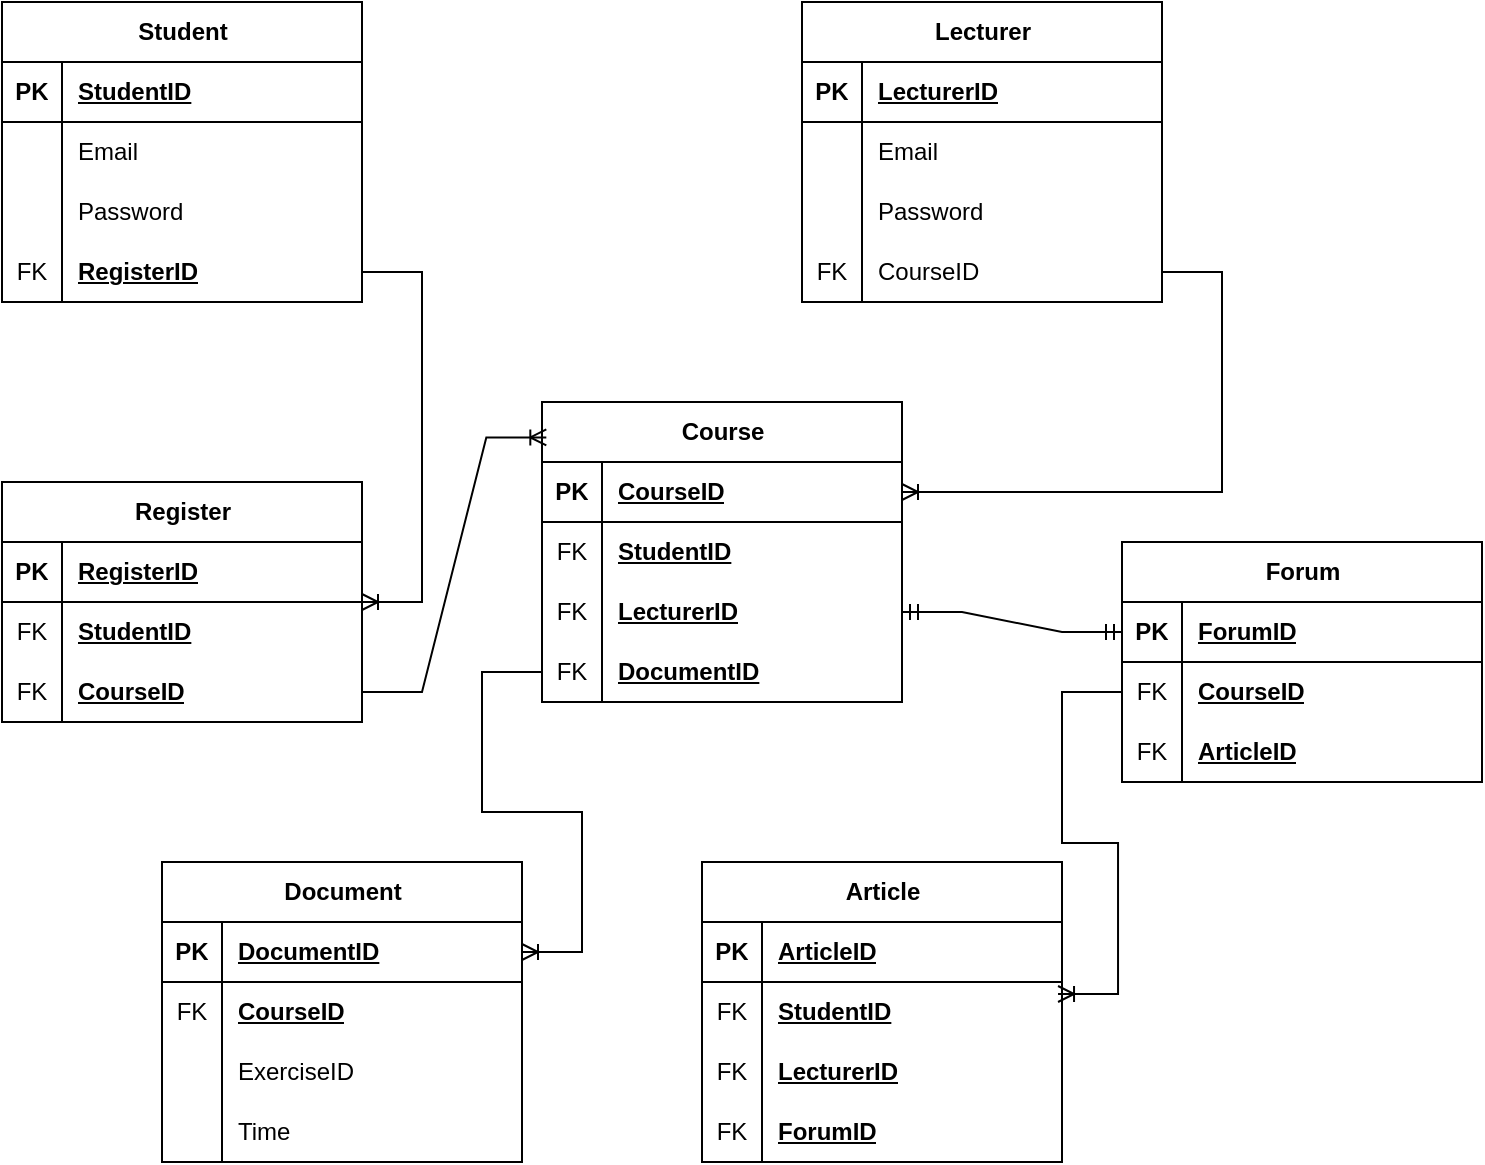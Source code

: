<mxfile version="28.0.6" pages="4">
  <diagram id="fgAivIi__8a-MT-PAjYB" name="Trang-1">
    <mxGraphModel dx="1107" dy="679" grid="1" gridSize="10" guides="1" tooltips="1" connect="1" arrows="1" fold="1" page="1" pageScale="1" pageWidth="827" pageHeight="1169" math="0" shadow="0">
      <root>
        <mxCell id="0" />
        <mxCell id="1" parent="0" />
        <mxCell id="S49XvplFFmqanMfkmk6P-1" value="Student" style="shape=table;startSize=30;container=1;collapsible=1;childLayout=tableLayout;fixedRows=1;rowLines=0;fontStyle=1;align=center;resizeLast=1;html=1;" parent="1" vertex="1">
          <mxGeometry x="40" y="80" width="180" height="150" as="geometry" />
        </mxCell>
        <mxCell id="S49XvplFFmqanMfkmk6P-2" value="" style="shape=tableRow;horizontal=0;startSize=0;swimlaneHead=0;swimlaneBody=0;fillColor=none;collapsible=0;dropTarget=0;points=[[0,0.5],[1,0.5]];portConstraint=eastwest;top=0;left=0;right=0;bottom=1;" parent="S49XvplFFmqanMfkmk6P-1" vertex="1">
          <mxGeometry y="30" width="180" height="30" as="geometry" />
        </mxCell>
        <mxCell id="S49XvplFFmqanMfkmk6P-3" value="PK" style="shape=partialRectangle;connectable=0;fillColor=none;top=0;left=0;bottom=0;right=0;fontStyle=1;overflow=hidden;whiteSpace=wrap;html=1;" parent="S49XvplFFmqanMfkmk6P-2" vertex="1">
          <mxGeometry width="30" height="30" as="geometry">
            <mxRectangle width="30" height="30" as="alternateBounds" />
          </mxGeometry>
        </mxCell>
        <mxCell id="S49XvplFFmqanMfkmk6P-4" value="StudentID" style="shape=partialRectangle;connectable=0;fillColor=none;top=0;left=0;bottom=0;right=0;align=left;spacingLeft=6;fontStyle=5;overflow=hidden;whiteSpace=wrap;html=1;" parent="S49XvplFFmqanMfkmk6P-2" vertex="1">
          <mxGeometry x="30" width="150" height="30" as="geometry">
            <mxRectangle width="150" height="30" as="alternateBounds" />
          </mxGeometry>
        </mxCell>
        <mxCell id="S49XvplFFmqanMfkmk6P-5" value="" style="shape=tableRow;horizontal=0;startSize=0;swimlaneHead=0;swimlaneBody=0;fillColor=none;collapsible=0;dropTarget=0;points=[[0,0.5],[1,0.5]];portConstraint=eastwest;top=0;left=0;right=0;bottom=0;" parent="S49XvplFFmqanMfkmk6P-1" vertex="1">
          <mxGeometry y="60" width="180" height="30" as="geometry" />
        </mxCell>
        <mxCell id="S49XvplFFmqanMfkmk6P-6" value="" style="shape=partialRectangle;connectable=0;fillColor=none;top=0;left=0;bottom=0;right=0;editable=1;overflow=hidden;whiteSpace=wrap;html=1;" parent="S49XvplFFmqanMfkmk6P-5" vertex="1">
          <mxGeometry width="30" height="30" as="geometry">
            <mxRectangle width="30" height="30" as="alternateBounds" />
          </mxGeometry>
        </mxCell>
        <mxCell id="S49XvplFFmqanMfkmk6P-7" value="Email" style="shape=partialRectangle;connectable=0;fillColor=none;top=0;left=0;bottom=0;right=0;align=left;spacingLeft=6;overflow=hidden;whiteSpace=wrap;html=1;" parent="S49XvplFFmqanMfkmk6P-5" vertex="1">
          <mxGeometry x="30" width="150" height="30" as="geometry">
            <mxRectangle width="150" height="30" as="alternateBounds" />
          </mxGeometry>
        </mxCell>
        <mxCell id="S49XvplFFmqanMfkmk6P-8" value="" style="shape=tableRow;horizontal=0;startSize=0;swimlaneHead=0;swimlaneBody=0;fillColor=none;collapsible=0;dropTarget=0;points=[[0,0.5],[1,0.5]];portConstraint=eastwest;top=0;left=0;right=0;bottom=0;" parent="S49XvplFFmqanMfkmk6P-1" vertex="1">
          <mxGeometry y="90" width="180" height="30" as="geometry" />
        </mxCell>
        <mxCell id="S49XvplFFmqanMfkmk6P-9" value="" style="shape=partialRectangle;connectable=0;fillColor=none;top=0;left=0;bottom=0;right=0;editable=1;overflow=hidden;whiteSpace=wrap;html=1;" parent="S49XvplFFmqanMfkmk6P-8" vertex="1">
          <mxGeometry width="30" height="30" as="geometry">
            <mxRectangle width="30" height="30" as="alternateBounds" />
          </mxGeometry>
        </mxCell>
        <mxCell id="S49XvplFFmqanMfkmk6P-10" value="Password" style="shape=partialRectangle;connectable=0;fillColor=none;top=0;left=0;bottom=0;right=0;align=left;spacingLeft=6;overflow=hidden;whiteSpace=wrap;html=1;" parent="S49XvplFFmqanMfkmk6P-8" vertex="1">
          <mxGeometry x="30" width="150" height="30" as="geometry">
            <mxRectangle width="150" height="30" as="alternateBounds" />
          </mxGeometry>
        </mxCell>
        <mxCell id="S49XvplFFmqanMfkmk6P-11" value="" style="shape=tableRow;horizontal=0;startSize=0;swimlaneHead=0;swimlaneBody=0;fillColor=none;collapsible=0;dropTarget=0;points=[[0,0.5],[1,0.5]];portConstraint=eastwest;top=0;left=0;right=0;bottom=0;" parent="S49XvplFFmqanMfkmk6P-1" vertex="1">
          <mxGeometry y="120" width="180" height="30" as="geometry" />
        </mxCell>
        <mxCell id="S49XvplFFmqanMfkmk6P-12" value="FK" style="shape=partialRectangle;connectable=0;fillColor=none;top=0;left=0;bottom=0;right=0;editable=1;overflow=hidden;whiteSpace=wrap;html=1;" parent="S49XvplFFmqanMfkmk6P-11" vertex="1">
          <mxGeometry width="30" height="30" as="geometry">
            <mxRectangle width="30" height="30" as="alternateBounds" />
          </mxGeometry>
        </mxCell>
        <mxCell id="S49XvplFFmqanMfkmk6P-13" value="&lt;span style=&quot;font-weight: 700; text-align: center; text-wrap-mode: nowrap; text-decoration-line: underline;&quot;&gt;RegisterID&lt;/span&gt;" style="shape=partialRectangle;connectable=0;fillColor=none;top=0;left=0;bottom=0;right=0;align=left;spacingLeft=6;overflow=hidden;whiteSpace=wrap;html=1;" parent="S49XvplFFmqanMfkmk6P-11" vertex="1">
          <mxGeometry x="30" width="150" height="30" as="geometry">
            <mxRectangle width="150" height="30" as="alternateBounds" />
          </mxGeometry>
        </mxCell>
        <mxCell id="S49XvplFFmqanMfkmk6P-14" value="Lecturer" style="shape=table;startSize=30;container=1;collapsible=1;childLayout=tableLayout;fixedRows=1;rowLines=0;fontStyle=1;align=center;resizeLast=1;html=1;" parent="1" vertex="1">
          <mxGeometry x="440" y="80" width="180" height="150" as="geometry" />
        </mxCell>
        <mxCell id="S49XvplFFmqanMfkmk6P-15" value="" style="shape=tableRow;horizontal=0;startSize=0;swimlaneHead=0;swimlaneBody=0;fillColor=none;collapsible=0;dropTarget=0;points=[[0,0.5],[1,0.5]];portConstraint=eastwest;top=0;left=0;right=0;bottom=1;" parent="S49XvplFFmqanMfkmk6P-14" vertex="1">
          <mxGeometry y="30" width="180" height="30" as="geometry" />
        </mxCell>
        <mxCell id="S49XvplFFmqanMfkmk6P-16" value="PK" style="shape=partialRectangle;connectable=0;fillColor=none;top=0;left=0;bottom=0;right=0;fontStyle=1;overflow=hidden;whiteSpace=wrap;html=1;" parent="S49XvplFFmqanMfkmk6P-15" vertex="1">
          <mxGeometry width="30" height="30" as="geometry">
            <mxRectangle width="30" height="30" as="alternateBounds" />
          </mxGeometry>
        </mxCell>
        <mxCell id="S49XvplFFmqanMfkmk6P-17" value="LecturerID" style="shape=partialRectangle;connectable=0;fillColor=none;top=0;left=0;bottom=0;right=0;align=left;spacingLeft=6;fontStyle=5;overflow=hidden;whiteSpace=wrap;html=1;" parent="S49XvplFFmqanMfkmk6P-15" vertex="1">
          <mxGeometry x="30" width="150" height="30" as="geometry">
            <mxRectangle width="150" height="30" as="alternateBounds" />
          </mxGeometry>
        </mxCell>
        <mxCell id="S49XvplFFmqanMfkmk6P-18" value="" style="shape=tableRow;horizontal=0;startSize=0;swimlaneHead=0;swimlaneBody=0;fillColor=none;collapsible=0;dropTarget=0;points=[[0,0.5],[1,0.5]];portConstraint=eastwest;top=0;left=0;right=0;bottom=0;" parent="S49XvplFFmqanMfkmk6P-14" vertex="1">
          <mxGeometry y="60" width="180" height="30" as="geometry" />
        </mxCell>
        <mxCell id="S49XvplFFmqanMfkmk6P-19" value="" style="shape=partialRectangle;connectable=0;fillColor=none;top=0;left=0;bottom=0;right=0;editable=1;overflow=hidden;whiteSpace=wrap;html=1;" parent="S49XvplFFmqanMfkmk6P-18" vertex="1">
          <mxGeometry width="30" height="30" as="geometry">
            <mxRectangle width="30" height="30" as="alternateBounds" />
          </mxGeometry>
        </mxCell>
        <mxCell id="S49XvplFFmqanMfkmk6P-20" value="Email" style="shape=partialRectangle;connectable=0;fillColor=none;top=0;left=0;bottom=0;right=0;align=left;spacingLeft=6;overflow=hidden;whiteSpace=wrap;html=1;" parent="S49XvplFFmqanMfkmk6P-18" vertex="1">
          <mxGeometry x="30" width="150" height="30" as="geometry">
            <mxRectangle width="150" height="30" as="alternateBounds" />
          </mxGeometry>
        </mxCell>
        <mxCell id="S49XvplFFmqanMfkmk6P-21" value="" style="shape=tableRow;horizontal=0;startSize=0;swimlaneHead=0;swimlaneBody=0;fillColor=none;collapsible=0;dropTarget=0;points=[[0,0.5],[1,0.5]];portConstraint=eastwest;top=0;left=0;right=0;bottom=0;" parent="S49XvplFFmqanMfkmk6P-14" vertex="1">
          <mxGeometry y="90" width="180" height="30" as="geometry" />
        </mxCell>
        <mxCell id="S49XvplFFmqanMfkmk6P-22" value="" style="shape=partialRectangle;connectable=0;fillColor=none;top=0;left=0;bottom=0;right=0;editable=1;overflow=hidden;whiteSpace=wrap;html=1;" parent="S49XvplFFmqanMfkmk6P-21" vertex="1">
          <mxGeometry width="30" height="30" as="geometry">
            <mxRectangle width="30" height="30" as="alternateBounds" />
          </mxGeometry>
        </mxCell>
        <mxCell id="S49XvplFFmqanMfkmk6P-23" value="Password" style="shape=partialRectangle;connectable=0;fillColor=none;top=0;left=0;bottom=0;right=0;align=left;spacingLeft=6;overflow=hidden;whiteSpace=wrap;html=1;" parent="S49XvplFFmqanMfkmk6P-21" vertex="1">
          <mxGeometry x="30" width="150" height="30" as="geometry">
            <mxRectangle width="150" height="30" as="alternateBounds" />
          </mxGeometry>
        </mxCell>
        <mxCell id="S49XvplFFmqanMfkmk6P-24" value="" style="shape=tableRow;horizontal=0;startSize=0;swimlaneHead=0;swimlaneBody=0;fillColor=none;collapsible=0;dropTarget=0;points=[[0,0.5],[1,0.5]];portConstraint=eastwest;top=0;left=0;right=0;bottom=0;" parent="S49XvplFFmqanMfkmk6P-14" vertex="1">
          <mxGeometry y="120" width="180" height="30" as="geometry" />
        </mxCell>
        <mxCell id="S49XvplFFmqanMfkmk6P-25" value="FK" style="shape=partialRectangle;connectable=0;fillColor=none;top=0;left=0;bottom=0;right=0;editable=1;overflow=hidden;whiteSpace=wrap;html=1;" parent="S49XvplFFmqanMfkmk6P-24" vertex="1">
          <mxGeometry width="30" height="30" as="geometry">
            <mxRectangle width="30" height="30" as="alternateBounds" />
          </mxGeometry>
        </mxCell>
        <mxCell id="S49XvplFFmqanMfkmk6P-26" value="CourseID" style="shape=partialRectangle;connectable=0;fillColor=none;top=0;left=0;bottom=0;right=0;align=left;spacingLeft=6;overflow=hidden;whiteSpace=wrap;html=1;" parent="S49XvplFFmqanMfkmk6P-24" vertex="1">
          <mxGeometry x="30" width="150" height="30" as="geometry">
            <mxRectangle width="150" height="30" as="alternateBounds" />
          </mxGeometry>
        </mxCell>
        <mxCell id="S49XvplFFmqanMfkmk6P-27" value="Course" style="shape=table;startSize=30;container=1;collapsible=1;childLayout=tableLayout;fixedRows=1;rowLines=0;fontStyle=1;align=center;resizeLast=1;html=1;" parent="1" vertex="1">
          <mxGeometry x="310" y="280" width="180" height="150" as="geometry" />
        </mxCell>
        <mxCell id="S49XvplFFmqanMfkmk6P-28" value="" style="shape=tableRow;horizontal=0;startSize=0;swimlaneHead=0;swimlaneBody=0;fillColor=none;collapsible=0;dropTarget=0;points=[[0,0.5],[1,0.5]];portConstraint=eastwest;top=0;left=0;right=0;bottom=1;" parent="S49XvplFFmqanMfkmk6P-27" vertex="1">
          <mxGeometry y="30" width="180" height="30" as="geometry" />
        </mxCell>
        <mxCell id="S49XvplFFmqanMfkmk6P-29" value="PK" style="shape=partialRectangle;connectable=0;fillColor=none;top=0;left=0;bottom=0;right=0;fontStyle=1;overflow=hidden;whiteSpace=wrap;html=1;" parent="S49XvplFFmqanMfkmk6P-28" vertex="1">
          <mxGeometry width="30" height="30" as="geometry">
            <mxRectangle width="30" height="30" as="alternateBounds" />
          </mxGeometry>
        </mxCell>
        <mxCell id="S49XvplFFmqanMfkmk6P-30" value="CourseID" style="shape=partialRectangle;connectable=0;fillColor=none;top=0;left=0;bottom=0;right=0;align=left;spacingLeft=6;fontStyle=5;overflow=hidden;whiteSpace=wrap;html=1;" parent="S49XvplFFmqanMfkmk6P-28" vertex="1">
          <mxGeometry x="30" width="150" height="30" as="geometry">
            <mxRectangle width="150" height="30" as="alternateBounds" />
          </mxGeometry>
        </mxCell>
        <mxCell id="S49XvplFFmqanMfkmk6P-31" value="" style="shape=tableRow;horizontal=0;startSize=0;swimlaneHead=0;swimlaneBody=0;fillColor=none;collapsible=0;dropTarget=0;points=[[0,0.5],[1,0.5]];portConstraint=eastwest;top=0;left=0;right=0;bottom=0;" parent="S49XvplFFmqanMfkmk6P-27" vertex="1">
          <mxGeometry y="60" width="180" height="30" as="geometry" />
        </mxCell>
        <mxCell id="S49XvplFFmqanMfkmk6P-32" value="FK" style="shape=partialRectangle;connectable=0;fillColor=none;top=0;left=0;bottom=0;right=0;editable=1;overflow=hidden;whiteSpace=wrap;html=1;" parent="S49XvplFFmqanMfkmk6P-31" vertex="1">
          <mxGeometry width="30" height="30" as="geometry">
            <mxRectangle width="30" height="30" as="alternateBounds" />
          </mxGeometry>
        </mxCell>
        <mxCell id="S49XvplFFmqanMfkmk6P-33" value="&lt;span style=&quot;font-weight: 700; text-decoration-line: underline;&quot;&gt;StudentID&lt;/span&gt;" style="shape=partialRectangle;connectable=0;fillColor=none;top=0;left=0;bottom=0;right=0;align=left;spacingLeft=6;overflow=hidden;whiteSpace=wrap;html=1;" parent="S49XvplFFmqanMfkmk6P-31" vertex="1">
          <mxGeometry x="30" width="150" height="30" as="geometry">
            <mxRectangle width="150" height="30" as="alternateBounds" />
          </mxGeometry>
        </mxCell>
        <mxCell id="S49XvplFFmqanMfkmk6P-34" value="" style="shape=tableRow;horizontal=0;startSize=0;swimlaneHead=0;swimlaneBody=0;fillColor=none;collapsible=0;dropTarget=0;points=[[0,0.5],[1,0.5]];portConstraint=eastwest;top=0;left=0;right=0;bottom=0;" parent="S49XvplFFmqanMfkmk6P-27" vertex="1">
          <mxGeometry y="90" width="180" height="30" as="geometry" />
        </mxCell>
        <mxCell id="S49XvplFFmqanMfkmk6P-35" value="FK" style="shape=partialRectangle;connectable=0;fillColor=none;top=0;left=0;bottom=0;right=0;editable=1;overflow=hidden;whiteSpace=wrap;html=1;" parent="S49XvplFFmqanMfkmk6P-34" vertex="1">
          <mxGeometry width="30" height="30" as="geometry">
            <mxRectangle width="30" height="30" as="alternateBounds" />
          </mxGeometry>
        </mxCell>
        <mxCell id="S49XvplFFmqanMfkmk6P-36" value="&lt;span style=&quot;font-weight: 700; text-decoration-line: underline;&quot;&gt;LecturerID&lt;/span&gt;" style="shape=partialRectangle;connectable=0;fillColor=none;top=0;left=0;bottom=0;right=0;align=left;spacingLeft=6;overflow=hidden;whiteSpace=wrap;html=1;" parent="S49XvplFFmqanMfkmk6P-34" vertex="1">
          <mxGeometry x="30" width="150" height="30" as="geometry">
            <mxRectangle width="150" height="30" as="alternateBounds" />
          </mxGeometry>
        </mxCell>
        <mxCell id="S49XvplFFmqanMfkmk6P-37" value="" style="shape=tableRow;horizontal=0;startSize=0;swimlaneHead=0;swimlaneBody=0;fillColor=none;collapsible=0;dropTarget=0;points=[[0,0.5],[1,0.5]];portConstraint=eastwest;top=0;left=0;right=0;bottom=0;" parent="S49XvplFFmqanMfkmk6P-27" vertex="1">
          <mxGeometry y="120" width="180" height="30" as="geometry" />
        </mxCell>
        <mxCell id="S49XvplFFmqanMfkmk6P-38" value="FK" style="shape=partialRectangle;connectable=0;fillColor=none;top=0;left=0;bottom=0;right=0;editable=1;overflow=hidden;whiteSpace=wrap;html=1;" parent="S49XvplFFmqanMfkmk6P-37" vertex="1">
          <mxGeometry width="30" height="30" as="geometry">
            <mxRectangle width="30" height="30" as="alternateBounds" />
          </mxGeometry>
        </mxCell>
        <mxCell id="S49XvplFFmqanMfkmk6P-39" value="&lt;span style=&quot;font-weight: 700; text-align: center; text-wrap-mode: nowrap; text-decoration-line: underline;&quot;&gt;DocumentID&lt;/span&gt;" style="shape=partialRectangle;connectable=0;fillColor=none;top=0;left=0;bottom=0;right=0;align=left;spacingLeft=6;overflow=hidden;whiteSpace=wrap;html=1;" parent="S49XvplFFmqanMfkmk6P-37" vertex="1">
          <mxGeometry x="30" width="150" height="30" as="geometry">
            <mxRectangle width="150" height="30" as="alternateBounds" />
          </mxGeometry>
        </mxCell>
        <mxCell id="S49XvplFFmqanMfkmk6P-40" value="Forum" style="shape=table;startSize=30;container=1;collapsible=1;childLayout=tableLayout;fixedRows=1;rowLines=0;fontStyle=1;align=center;resizeLast=1;html=1;" parent="1" vertex="1">
          <mxGeometry x="600" y="350" width="180" height="120" as="geometry" />
        </mxCell>
        <mxCell id="S49XvplFFmqanMfkmk6P-41" value="" style="shape=tableRow;horizontal=0;startSize=0;swimlaneHead=0;swimlaneBody=0;fillColor=none;collapsible=0;dropTarget=0;points=[[0,0.5],[1,0.5]];portConstraint=eastwest;top=0;left=0;right=0;bottom=1;" parent="S49XvplFFmqanMfkmk6P-40" vertex="1">
          <mxGeometry y="30" width="180" height="30" as="geometry" />
        </mxCell>
        <mxCell id="S49XvplFFmqanMfkmk6P-42" value="PK" style="shape=partialRectangle;connectable=0;fillColor=none;top=0;left=0;bottom=0;right=0;fontStyle=1;overflow=hidden;whiteSpace=wrap;html=1;" parent="S49XvplFFmqanMfkmk6P-41" vertex="1">
          <mxGeometry width="30" height="30" as="geometry">
            <mxRectangle width="30" height="30" as="alternateBounds" />
          </mxGeometry>
        </mxCell>
        <mxCell id="S49XvplFFmqanMfkmk6P-43" value="ForumID" style="shape=partialRectangle;connectable=0;fillColor=none;top=0;left=0;bottom=0;right=0;align=left;spacingLeft=6;fontStyle=5;overflow=hidden;whiteSpace=wrap;html=1;" parent="S49XvplFFmqanMfkmk6P-41" vertex="1">
          <mxGeometry x="30" width="150" height="30" as="geometry">
            <mxRectangle width="150" height="30" as="alternateBounds" />
          </mxGeometry>
        </mxCell>
        <mxCell id="S49XvplFFmqanMfkmk6P-44" value="" style="shape=tableRow;horizontal=0;startSize=0;swimlaneHead=0;swimlaneBody=0;fillColor=none;collapsible=0;dropTarget=0;points=[[0,0.5],[1,0.5]];portConstraint=eastwest;top=0;left=0;right=0;bottom=0;" parent="S49XvplFFmqanMfkmk6P-40" vertex="1">
          <mxGeometry y="60" width="180" height="30" as="geometry" />
        </mxCell>
        <mxCell id="S49XvplFFmqanMfkmk6P-45" value="FK" style="shape=partialRectangle;connectable=0;fillColor=none;top=0;left=0;bottom=0;right=0;editable=1;overflow=hidden;whiteSpace=wrap;html=1;" parent="S49XvplFFmqanMfkmk6P-44" vertex="1">
          <mxGeometry width="30" height="30" as="geometry">
            <mxRectangle width="30" height="30" as="alternateBounds" />
          </mxGeometry>
        </mxCell>
        <mxCell id="S49XvplFFmqanMfkmk6P-46" value="&lt;span style=&quot;font-weight: 700; text-decoration-line: underline;&quot;&gt;CourseID&lt;/span&gt;" style="shape=partialRectangle;connectable=0;fillColor=none;top=0;left=0;bottom=0;right=0;align=left;spacingLeft=6;overflow=hidden;whiteSpace=wrap;html=1;" parent="S49XvplFFmqanMfkmk6P-44" vertex="1">
          <mxGeometry x="30" width="150" height="30" as="geometry">
            <mxRectangle width="150" height="30" as="alternateBounds" />
          </mxGeometry>
        </mxCell>
        <mxCell id="S49XvplFFmqanMfkmk6P-47" value="" style="shape=tableRow;horizontal=0;startSize=0;swimlaneHead=0;swimlaneBody=0;fillColor=none;collapsible=0;dropTarget=0;points=[[0,0.5],[1,0.5]];portConstraint=eastwest;top=0;left=0;right=0;bottom=0;" parent="S49XvplFFmqanMfkmk6P-40" vertex="1">
          <mxGeometry y="90" width="180" height="30" as="geometry" />
        </mxCell>
        <mxCell id="S49XvplFFmqanMfkmk6P-48" value="FK" style="shape=partialRectangle;connectable=0;fillColor=none;top=0;left=0;bottom=0;right=0;editable=1;overflow=hidden;whiteSpace=wrap;html=1;" parent="S49XvplFFmqanMfkmk6P-47" vertex="1">
          <mxGeometry width="30" height="30" as="geometry">
            <mxRectangle width="30" height="30" as="alternateBounds" />
          </mxGeometry>
        </mxCell>
        <mxCell id="S49XvplFFmqanMfkmk6P-49" value="&lt;span style=&quot;font-weight: 700; text-align: center; text-wrap-mode: nowrap; text-decoration-line: underline;&quot;&gt;ArticleID&lt;/span&gt;" style="shape=partialRectangle;connectable=0;fillColor=none;top=0;left=0;bottom=0;right=0;align=left;spacingLeft=6;overflow=hidden;whiteSpace=wrap;html=1;" parent="S49XvplFFmqanMfkmk6P-47" vertex="1">
          <mxGeometry x="30" width="150" height="30" as="geometry">
            <mxRectangle width="150" height="30" as="alternateBounds" />
          </mxGeometry>
        </mxCell>
        <mxCell id="S49XvplFFmqanMfkmk6P-53" value="Register" style="shape=table;startSize=30;container=1;collapsible=1;childLayout=tableLayout;fixedRows=1;rowLines=0;fontStyle=1;align=center;resizeLast=1;html=1;" parent="1" vertex="1">
          <mxGeometry x="40" y="320" width="180" height="120" as="geometry" />
        </mxCell>
        <mxCell id="S49XvplFFmqanMfkmk6P-54" value="" style="shape=tableRow;horizontal=0;startSize=0;swimlaneHead=0;swimlaneBody=0;fillColor=none;collapsible=0;dropTarget=0;points=[[0,0.5],[1,0.5]];portConstraint=eastwest;top=0;left=0;right=0;bottom=1;" parent="S49XvplFFmqanMfkmk6P-53" vertex="1">
          <mxGeometry y="30" width="180" height="30" as="geometry" />
        </mxCell>
        <mxCell id="S49XvplFFmqanMfkmk6P-55" value="PK" style="shape=partialRectangle;connectable=0;fillColor=none;top=0;left=0;bottom=0;right=0;fontStyle=1;overflow=hidden;whiteSpace=wrap;html=1;" parent="S49XvplFFmqanMfkmk6P-54" vertex="1">
          <mxGeometry width="30" height="30" as="geometry">
            <mxRectangle width="30" height="30" as="alternateBounds" />
          </mxGeometry>
        </mxCell>
        <mxCell id="S49XvplFFmqanMfkmk6P-56" value="&lt;div style=&quot;text-align: center;&quot;&gt;&lt;span style=&quot;text-wrap-mode: nowrap;&quot;&gt;RegisterID&lt;/span&gt;&lt;/div&gt;" style="shape=partialRectangle;connectable=0;fillColor=none;top=0;left=0;bottom=0;right=0;align=left;spacingLeft=6;fontStyle=5;overflow=hidden;whiteSpace=wrap;html=1;" parent="S49XvplFFmqanMfkmk6P-54" vertex="1">
          <mxGeometry x="30" width="150" height="30" as="geometry">
            <mxRectangle width="150" height="30" as="alternateBounds" />
          </mxGeometry>
        </mxCell>
        <mxCell id="S49XvplFFmqanMfkmk6P-57" value="" style="shape=tableRow;horizontal=0;startSize=0;swimlaneHead=0;swimlaneBody=0;fillColor=none;collapsible=0;dropTarget=0;points=[[0,0.5],[1,0.5]];portConstraint=eastwest;top=0;left=0;right=0;bottom=0;" parent="S49XvplFFmqanMfkmk6P-53" vertex="1">
          <mxGeometry y="60" width="180" height="30" as="geometry" />
        </mxCell>
        <mxCell id="S49XvplFFmqanMfkmk6P-58" value="FK" style="shape=partialRectangle;connectable=0;fillColor=none;top=0;left=0;bottom=0;right=0;editable=1;overflow=hidden;whiteSpace=wrap;html=1;" parent="S49XvplFFmqanMfkmk6P-57" vertex="1">
          <mxGeometry width="30" height="30" as="geometry">
            <mxRectangle width="30" height="30" as="alternateBounds" />
          </mxGeometry>
        </mxCell>
        <mxCell id="S49XvplFFmqanMfkmk6P-59" value="&lt;span style=&quot;font-weight: 700; text-decoration-line: underline;&quot;&gt;StudentID&lt;/span&gt;" style="shape=partialRectangle;connectable=0;fillColor=none;top=0;left=0;bottom=0;right=0;align=left;spacingLeft=6;overflow=hidden;whiteSpace=wrap;html=1;" parent="S49XvplFFmqanMfkmk6P-57" vertex="1">
          <mxGeometry x="30" width="150" height="30" as="geometry">
            <mxRectangle width="150" height="30" as="alternateBounds" />
          </mxGeometry>
        </mxCell>
        <mxCell id="S49XvplFFmqanMfkmk6P-60" value="" style="shape=tableRow;horizontal=0;startSize=0;swimlaneHead=0;swimlaneBody=0;fillColor=none;collapsible=0;dropTarget=0;points=[[0,0.5],[1,0.5]];portConstraint=eastwest;top=0;left=0;right=0;bottom=0;" parent="S49XvplFFmqanMfkmk6P-53" vertex="1">
          <mxGeometry y="90" width="180" height="30" as="geometry" />
        </mxCell>
        <mxCell id="S49XvplFFmqanMfkmk6P-61" value="FK" style="shape=partialRectangle;connectable=0;fillColor=none;top=0;left=0;bottom=0;right=0;editable=1;overflow=hidden;whiteSpace=wrap;html=1;" parent="S49XvplFFmqanMfkmk6P-60" vertex="1">
          <mxGeometry width="30" height="30" as="geometry">
            <mxRectangle width="30" height="30" as="alternateBounds" />
          </mxGeometry>
        </mxCell>
        <mxCell id="S49XvplFFmqanMfkmk6P-62" value="&lt;span style=&quot;font-weight: 700; text-decoration-line: underline;&quot;&gt;CourseID&lt;/span&gt;" style="shape=partialRectangle;connectable=0;fillColor=none;top=0;left=0;bottom=0;right=0;align=left;spacingLeft=6;overflow=hidden;whiteSpace=wrap;html=1;" parent="S49XvplFFmqanMfkmk6P-60" vertex="1">
          <mxGeometry x="30" width="150" height="30" as="geometry">
            <mxRectangle width="150" height="30" as="alternateBounds" />
          </mxGeometry>
        </mxCell>
        <mxCell id="S49XvplFFmqanMfkmk6P-66" value="Article" style="shape=table;startSize=30;container=1;collapsible=1;childLayout=tableLayout;fixedRows=1;rowLines=0;fontStyle=1;align=center;resizeLast=1;html=1;" parent="1" vertex="1">
          <mxGeometry x="390" y="510" width="180" height="150" as="geometry" />
        </mxCell>
        <mxCell id="S49XvplFFmqanMfkmk6P-67" value="" style="shape=tableRow;horizontal=0;startSize=0;swimlaneHead=0;swimlaneBody=0;fillColor=none;collapsible=0;dropTarget=0;points=[[0,0.5],[1,0.5]];portConstraint=eastwest;top=0;left=0;right=0;bottom=1;" parent="S49XvplFFmqanMfkmk6P-66" vertex="1">
          <mxGeometry y="30" width="180" height="30" as="geometry" />
        </mxCell>
        <mxCell id="S49XvplFFmqanMfkmk6P-68" value="PK" style="shape=partialRectangle;connectable=0;fillColor=none;top=0;left=0;bottom=0;right=0;fontStyle=1;overflow=hidden;whiteSpace=wrap;html=1;" parent="S49XvplFFmqanMfkmk6P-67" vertex="1">
          <mxGeometry width="30" height="30" as="geometry">
            <mxRectangle width="30" height="30" as="alternateBounds" />
          </mxGeometry>
        </mxCell>
        <mxCell id="S49XvplFFmqanMfkmk6P-69" value="&lt;div style=&quot;text-align: center;&quot;&gt;&lt;span style=&quot;text-wrap-mode: nowrap;&quot;&gt;ArticleID&lt;/span&gt;&lt;/div&gt;" style="shape=partialRectangle;connectable=0;fillColor=none;top=0;left=0;bottom=0;right=0;align=left;spacingLeft=6;fontStyle=5;overflow=hidden;whiteSpace=wrap;html=1;" parent="S49XvplFFmqanMfkmk6P-67" vertex="1">
          <mxGeometry x="30" width="150" height="30" as="geometry">
            <mxRectangle width="150" height="30" as="alternateBounds" />
          </mxGeometry>
        </mxCell>
        <mxCell id="S49XvplFFmqanMfkmk6P-70" value="" style="shape=tableRow;horizontal=0;startSize=0;swimlaneHead=0;swimlaneBody=0;fillColor=none;collapsible=0;dropTarget=0;points=[[0,0.5],[1,0.5]];portConstraint=eastwest;top=0;left=0;right=0;bottom=0;" parent="S49XvplFFmqanMfkmk6P-66" vertex="1">
          <mxGeometry y="60" width="180" height="30" as="geometry" />
        </mxCell>
        <mxCell id="S49XvplFFmqanMfkmk6P-71" value="FK" style="shape=partialRectangle;connectable=0;fillColor=none;top=0;left=0;bottom=0;right=0;editable=1;overflow=hidden;whiteSpace=wrap;html=1;" parent="S49XvplFFmqanMfkmk6P-70" vertex="1">
          <mxGeometry width="30" height="30" as="geometry">
            <mxRectangle width="30" height="30" as="alternateBounds" />
          </mxGeometry>
        </mxCell>
        <mxCell id="S49XvplFFmqanMfkmk6P-72" value="&lt;span style=&quot;font-weight: 700; text-decoration-line: underline;&quot;&gt;StudentID&lt;/span&gt;" style="shape=partialRectangle;connectable=0;fillColor=none;top=0;left=0;bottom=0;right=0;align=left;spacingLeft=6;overflow=hidden;whiteSpace=wrap;html=1;" parent="S49XvplFFmqanMfkmk6P-70" vertex="1">
          <mxGeometry x="30" width="150" height="30" as="geometry">
            <mxRectangle width="150" height="30" as="alternateBounds" />
          </mxGeometry>
        </mxCell>
        <mxCell id="S49XvplFFmqanMfkmk6P-73" value="" style="shape=tableRow;horizontal=0;startSize=0;swimlaneHead=0;swimlaneBody=0;fillColor=none;collapsible=0;dropTarget=0;points=[[0,0.5],[1,0.5]];portConstraint=eastwest;top=0;left=0;right=0;bottom=0;" parent="S49XvplFFmqanMfkmk6P-66" vertex="1">
          <mxGeometry y="90" width="180" height="30" as="geometry" />
        </mxCell>
        <mxCell id="S49XvplFFmqanMfkmk6P-74" value="FK" style="shape=partialRectangle;connectable=0;fillColor=none;top=0;left=0;bottom=0;right=0;editable=1;overflow=hidden;whiteSpace=wrap;html=1;" parent="S49XvplFFmqanMfkmk6P-73" vertex="1">
          <mxGeometry width="30" height="30" as="geometry">
            <mxRectangle width="30" height="30" as="alternateBounds" />
          </mxGeometry>
        </mxCell>
        <mxCell id="S49XvplFFmqanMfkmk6P-75" value="&lt;span style=&quot;font-weight: 700; text-decoration-line: underline;&quot;&gt;LecturerID&lt;/span&gt;" style="shape=partialRectangle;connectable=0;fillColor=none;top=0;left=0;bottom=0;right=0;align=left;spacingLeft=6;overflow=hidden;whiteSpace=wrap;html=1;" parent="S49XvplFFmqanMfkmk6P-73" vertex="1">
          <mxGeometry x="30" width="150" height="30" as="geometry">
            <mxRectangle width="150" height="30" as="alternateBounds" />
          </mxGeometry>
        </mxCell>
        <mxCell id="S49XvplFFmqanMfkmk6P-76" value="" style="shape=tableRow;horizontal=0;startSize=0;swimlaneHead=0;swimlaneBody=0;fillColor=none;collapsible=0;dropTarget=0;points=[[0,0.5],[1,0.5]];portConstraint=eastwest;top=0;left=0;right=0;bottom=0;" parent="S49XvplFFmqanMfkmk6P-66" vertex="1">
          <mxGeometry y="120" width="180" height="30" as="geometry" />
        </mxCell>
        <mxCell id="S49XvplFFmqanMfkmk6P-77" value="FK" style="shape=partialRectangle;connectable=0;fillColor=none;top=0;left=0;bottom=0;right=0;editable=1;overflow=hidden;whiteSpace=wrap;html=1;" parent="S49XvplFFmqanMfkmk6P-76" vertex="1">
          <mxGeometry width="30" height="30" as="geometry">
            <mxRectangle width="30" height="30" as="alternateBounds" />
          </mxGeometry>
        </mxCell>
        <mxCell id="S49XvplFFmqanMfkmk6P-78" value="&lt;span style=&quot;font-weight: 700; text-decoration-line: underline;&quot;&gt;ForumID&lt;/span&gt;" style="shape=partialRectangle;connectable=0;fillColor=none;top=0;left=0;bottom=0;right=0;align=left;spacingLeft=6;overflow=hidden;whiteSpace=wrap;html=1;" parent="S49XvplFFmqanMfkmk6P-76" vertex="1">
          <mxGeometry x="30" width="150" height="30" as="geometry">
            <mxRectangle width="150" height="30" as="alternateBounds" />
          </mxGeometry>
        </mxCell>
        <mxCell id="S49XvplFFmqanMfkmk6P-79" value="Document" style="shape=table;startSize=30;container=1;collapsible=1;childLayout=tableLayout;fixedRows=1;rowLines=0;fontStyle=1;align=center;resizeLast=1;html=1;" parent="1" vertex="1">
          <mxGeometry x="120" y="510" width="180" height="150" as="geometry" />
        </mxCell>
        <mxCell id="S49XvplFFmqanMfkmk6P-80" value="" style="shape=tableRow;horizontal=0;startSize=0;swimlaneHead=0;swimlaneBody=0;fillColor=none;collapsible=0;dropTarget=0;points=[[0,0.5],[1,0.5]];portConstraint=eastwest;top=0;left=0;right=0;bottom=1;" parent="S49XvplFFmqanMfkmk6P-79" vertex="1">
          <mxGeometry y="30" width="180" height="30" as="geometry" />
        </mxCell>
        <mxCell id="S49XvplFFmqanMfkmk6P-81" value="PK" style="shape=partialRectangle;connectable=0;fillColor=none;top=0;left=0;bottom=0;right=0;fontStyle=1;overflow=hidden;whiteSpace=wrap;html=1;" parent="S49XvplFFmqanMfkmk6P-80" vertex="1">
          <mxGeometry width="30" height="30" as="geometry">
            <mxRectangle width="30" height="30" as="alternateBounds" />
          </mxGeometry>
        </mxCell>
        <mxCell id="S49XvplFFmqanMfkmk6P-82" value="&lt;div style=&quot;text-align: center;&quot;&gt;&lt;span style=&quot;background-color: transparent; color: light-dark(rgb(0, 0, 0), rgb(255, 255, 255)); text-wrap-mode: nowrap;&quot;&gt;DocumentID&lt;/span&gt;&lt;/div&gt;" style="shape=partialRectangle;connectable=0;fillColor=none;top=0;left=0;bottom=0;right=0;align=left;spacingLeft=6;fontStyle=5;overflow=hidden;whiteSpace=wrap;html=1;" parent="S49XvplFFmqanMfkmk6P-80" vertex="1">
          <mxGeometry x="30" width="150" height="30" as="geometry">
            <mxRectangle width="150" height="30" as="alternateBounds" />
          </mxGeometry>
        </mxCell>
        <mxCell id="S49XvplFFmqanMfkmk6P-83" value="" style="shape=tableRow;horizontal=0;startSize=0;swimlaneHead=0;swimlaneBody=0;fillColor=none;collapsible=0;dropTarget=0;points=[[0,0.5],[1,0.5]];portConstraint=eastwest;top=0;left=0;right=0;bottom=0;" parent="S49XvplFFmqanMfkmk6P-79" vertex="1">
          <mxGeometry y="60" width="180" height="30" as="geometry" />
        </mxCell>
        <mxCell id="S49XvplFFmqanMfkmk6P-84" value="FK" style="shape=partialRectangle;connectable=0;fillColor=none;top=0;left=0;bottom=0;right=0;editable=1;overflow=hidden;whiteSpace=wrap;html=1;" parent="S49XvplFFmqanMfkmk6P-83" vertex="1">
          <mxGeometry width="30" height="30" as="geometry">
            <mxRectangle width="30" height="30" as="alternateBounds" />
          </mxGeometry>
        </mxCell>
        <mxCell id="S49XvplFFmqanMfkmk6P-85" value="&lt;span style=&quot;font-weight: 700; text-decoration-line: underline;&quot;&gt;CourseID&lt;/span&gt;" style="shape=partialRectangle;connectable=0;fillColor=none;top=0;left=0;bottom=0;right=0;align=left;spacingLeft=6;overflow=hidden;whiteSpace=wrap;html=1;" parent="S49XvplFFmqanMfkmk6P-83" vertex="1">
          <mxGeometry x="30" width="150" height="30" as="geometry">
            <mxRectangle width="150" height="30" as="alternateBounds" />
          </mxGeometry>
        </mxCell>
        <mxCell id="S49XvplFFmqanMfkmk6P-86" value="" style="shape=tableRow;horizontal=0;startSize=0;swimlaneHead=0;swimlaneBody=0;fillColor=none;collapsible=0;dropTarget=0;points=[[0,0.5],[1,0.5]];portConstraint=eastwest;top=0;left=0;right=0;bottom=0;" parent="S49XvplFFmqanMfkmk6P-79" vertex="1">
          <mxGeometry y="90" width="180" height="30" as="geometry" />
        </mxCell>
        <mxCell id="S49XvplFFmqanMfkmk6P-87" value="" style="shape=partialRectangle;connectable=0;fillColor=none;top=0;left=0;bottom=0;right=0;editable=1;overflow=hidden;whiteSpace=wrap;html=1;" parent="S49XvplFFmqanMfkmk6P-86" vertex="1">
          <mxGeometry width="30" height="30" as="geometry">
            <mxRectangle width="30" height="30" as="alternateBounds" />
          </mxGeometry>
        </mxCell>
        <mxCell id="S49XvplFFmqanMfkmk6P-88" value="ExerciseID" style="shape=partialRectangle;connectable=0;fillColor=none;top=0;left=0;bottom=0;right=0;align=left;spacingLeft=6;overflow=hidden;whiteSpace=wrap;html=1;" parent="S49XvplFFmqanMfkmk6P-86" vertex="1">
          <mxGeometry x="30" width="150" height="30" as="geometry">
            <mxRectangle width="150" height="30" as="alternateBounds" />
          </mxGeometry>
        </mxCell>
        <mxCell id="S49XvplFFmqanMfkmk6P-89" value="" style="shape=tableRow;horizontal=0;startSize=0;swimlaneHead=0;swimlaneBody=0;fillColor=none;collapsible=0;dropTarget=0;points=[[0,0.5],[1,0.5]];portConstraint=eastwest;top=0;left=0;right=0;bottom=0;" parent="S49XvplFFmqanMfkmk6P-79" vertex="1">
          <mxGeometry y="120" width="180" height="30" as="geometry" />
        </mxCell>
        <mxCell id="S49XvplFFmqanMfkmk6P-90" value="" style="shape=partialRectangle;connectable=0;fillColor=none;top=0;left=0;bottom=0;right=0;editable=1;overflow=hidden;whiteSpace=wrap;html=1;" parent="S49XvplFFmqanMfkmk6P-89" vertex="1">
          <mxGeometry width="30" height="30" as="geometry">
            <mxRectangle width="30" height="30" as="alternateBounds" />
          </mxGeometry>
        </mxCell>
        <mxCell id="S49XvplFFmqanMfkmk6P-91" value="Time" style="shape=partialRectangle;connectable=0;fillColor=none;top=0;left=0;bottom=0;right=0;align=left;spacingLeft=6;overflow=hidden;whiteSpace=wrap;html=1;" parent="S49XvplFFmqanMfkmk6P-89" vertex="1">
          <mxGeometry x="30" width="150" height="30" as="geometry">
            <mxRectangle width="150" height="30" as="alternateBounds" />
          </mxGeometry>
        </mxCell>
        <mxCell id="S49XvplFFmqanMfkmk6P-92" value="" style="edgeStyle=entityRelationEdgeStyle;fontSize=12;html=1;endArrow=ERoneToMany;rounded=0;exitX=1;exitY=0.5;exitDx=0;exitDy=0;" parent="1" source="S49XvplFFmqanMfkmk6P-11" target="S49XvplFFmqanMfkmk6P-53" edge="1">
          <mxGeometry width="100" height="100" relative="1" as="geometry">
            <mxPoint x="230" y="229" as="sourcePoint" />
            <mxPoint x="340" y="340" as="targetPoint" />
          </mxGeometry>
        </mxCell>
        <mxCell id="S49XvplFFmqanMfkmk6P-93" value="" style="edgeStyle=entityRelationEdgeStyle;fontSize=12;html=1;endArrow=ERoneToMany;rounded=0;entryX=0.012;entryY=0.118;entryDx=0;entryDy=0;entryPerimeter=0;exitX=1;exitY=0.5;exitDx=0;exitDy=0;" parent="1" source="S49XvplFFmqanMfkmk6P-60" target="S49XvplFFmqanMfkmk6P-27" edge="1">
          <mxGeometry width="100" height="100" relative="1" as="geometry">
            <mxPoint x="240" y="440" as="sourcePoint" />
            <mxPoint x="340" y="340" as="targetPoint" />
          </mxGeometry>
        </mxCell>
        <mxCell id="S49XvplFFmqanMfkmk6P-94" value="" style="edgeStyle=entityRelationEdgeStyle;fontSize=12;html=1;endArrow=ERoneToMany;rounded=0;entryX=1;entryY=0.5;entryDx=0;entryDy=0;" parent="1" source="S49XvplFFmqanMfkmk6P-24" target="S49XvplFFmqanMfkmk6P-28" edge="1">
          <mxGeometry width="100" height="100" relative="1" as="geometry">
            <mxPoint x="240" y="440" as="sourcePoint" />
            <mxPoint x="340" y="340" as="targetPoint" />
          </mxGeometry>
        </mxCell>
        <mxCell id="S49XvplFFmqanMfkmk6P-95" value="" style="edgeStyle=entityRelationEdgeStyle;fontSize=12;html=1;endArrow=ERoneToMany;rounded=0;exitX=0;exitY=0.5;exitDx=0;exitDy=0;entryX=0.989;entryY=0.2;entryDx=0;entryDy=0;entryPerimeter=0;" parent="1" source="S49XvplFFmqanMfkmk6P-44" target="S49XvplFFmqanMfkmk6P-70" edge="1">
          <mxGeometry width="100" height="100" relative="1" as="geometry">
            <mxPoint x="240" y="440" as="sourcePoint" />
            <mxPoint x="340" y="340" as="targetPoint" />
          </mxGeometry>
        </mxCell>
        <mxCell id="S49XvplFFmqanMfkmk6P-96" value="" style="edgeStyle=entityRelationEdgeStyle;fontSize=12;html=1;endArrow=ERmandOne;startArrow=ERmandOne;rounded=0;exitX=1;exitY=0.5;exitDx=0;exitDy=0;entryX=0;entryY=0.5;entryDx=0;entryDy=0;" parent="1" source="S49XvplFFmqanMfkmk6P-34" target="S49XvplFFmqanMfkmk6P-41" edge="1">
          <mxGeometry width="100" height="100" relative="1" as="geometry">
            <mxPoint x="240" y="440" as="sourcePoint" />
            <mxPoint x="340" y="340" as="targetPoint" />
          </mxGeometry>
        </mxCell>
        <mxCell id="S49XvplFFmqanMfkmk6P-97" value="" style="edgeStyle=entityRelationEdgeStyle;fontSize=12;html=1;endArrow=ERoneToMany;rounded=0;exitX=0;exitY=0.5;exitDx=0;exitDy=0;" parent="1" source="S49XvplFFmqanMfkmk6P-37" target="S49XvplFFmqanMfkmk6P-80" edge="1">
          <mxGeometry width="100" height="100" relative="1" as="geometry">
            <mxPoint x="240" y="440" as="sourcePoint" />
            <mxPoint x="340" y="340" as="targetPoint" />
          </mxGeometry>
        </mxCell>
      </root>
    </mxGraphModel>
  </diagram>
  <diagram id="0lG2CjlvOobmlots2u5F" name="Trang-2">
    <mxGraphModel dx="1476" dy="905" grid="1" gridSize="10" guides="1" tooltips="1" connect="1" arrows="1" fold="1" page="1" pageScale="1" pageWidth="827" pageHeight="1169" math="0" shadow="0">
      <root>
        <mxCell id="0" />
        <mxCell id="1" parent="0" />
        <mxCell id="kiYnCQ5DbY1iiftuZlFT-1" value="" style="strokeWidth=1;shadow=0;dashed=0;align=center;html=1;shape=mxgraph.mockup.containers.browserWindow;rSize=0;strokeColor=#666666;strokeColor2=#008cff;strokeColor3=#c4c4c4;mainText=,;recursiveResize=0;" parent="1" vertex="1">
          <mxGeometry width="1120" height="1290" as="geometry" />
        </mxCell>
        <mxCell id="kiYnCQ5DbY1iiftuZlFT-2" value="Page 1" style="strokeWidth=1;shadow=0;dashed=0;align=center;html=1;shape=mxgraph.mockup.containers.anchor;fontSize=17;fontColor=#666666;align=left;whiteSpace=wrap;" parent="kiYnCQ5DbY1iiftuZlFT-1" vertex="1">
          <mxGeometry x="60" y="12" width="110" height="26" as="geometry" />
        </mxCell>
        <mxCell id="kiYnCQ5DbY1iiftuZlFT-3" value="https://www.draw.io" style="strokeWidth=1;shadow=0;dashed=0;align=center;html=1;shape=mxgraph.mockup.containers.anchor;rSize=0;fontSize=17;fontColor=#666666;align=left;" parent="kiYnCQ5DbY1iiftuZlFT-1" vertex="1">
          <mxGeometry x="130" y="60" width="250" height="26" as="geometry" />
        </mxCell>
        <mxCell id="kiYnCQ5DbY1iiftuZlFT-4" value="" style="rounded=0;whiteSpace=wrap;html=1;" parent="kiYnCQ5DbY1iiftuZlFT-1" vertex="1">
          <mxGeometry y="110" width="1120" height="60" as="geometry" />
        </mxCell>
        <mxCell id="kiYnCQ5DbY1iiftuZlFT-5" value="" style="rounded=0;whiteSpace=wrap;html=1;" parent="kiYnCQ5DbY1iiftuZlFT-1" vertex="1">
          <mxGeometry y="110" width="120" height="60" as="geometry" />
        </mxCell>
        <mxCell id="kiYnCQ5DbY1iiftuZlFT-8" value="" style="endArrow=none;html=1;rounded=0;entryX=1;entryY=0;entryDx=0;entryDy=0;exitX=0;exitY=1;exitDx=0;exitDy=0;" parent="kiYnCQ5DbY1iiftuZlFT-1" source="kiYnCQ5DbY1iiftuZlFT-5" target="kiYnCQ5DbY1iiftuZlFT-5" edge="1">
          <mxGeometry width="50" height="50" relative="1" as="geometry">
            <mxPoint x="450" y="290" as="sourcePoint" />
            <mxPoint x="500" y="240" as="targetPoint" />
          </mxGeometry>
        </mxCell>
        <mxCell id="kiYnCQ5DbY1iiftuZlFT-9" value="" style="endArrow=none;html=1;rounded=0;entryX=0;entryY=0;entryDx=0;entryDy=0;exitX=1;exitY=1;exitDx=0;exitDy=0;" parent="kiYnCQ5DbY1iiftuZlFT-1" source="kiYnCQ5DbY1iiftuZlFT-5" target="kiYnCQ5DbY1iiftuZlFT-5" edge="1">
          <mxGeometry width="50" height="50" relative="1" as="geometry">
            <mxPoint x="450" y="290" as="sourcePoint" />
            <mxPoint x="500" y="240" as="targetPoint" />
          </mxGeometry>
        </mxCell>
        <mxCell id="kiYnCQ5DbY1iiftuZlFT-11" value="Mua xe" style="text;html=1;align=center;verticalAlign=middle;whiteSpace=wrap;rounded=0;" parent="kiYnCQ5DbY1iiftuZlFT-1" vertex="1">
          <mxGeometry x="130" y="125" width="60" height="30" as="geometry" />
        </mxCell>
        <mxCell id="kiYnCQ5DbY1iiftuZlFT-14" value="Bán xe" style="text;html=1;align=center;verticalAlign=middle;whiteSpace=wrap;rounded=0;" parent="kiYnCQ5DbY1iiftuZlFT-1" vertex="1">
          <mxGeometry x="200" y="125" width="60" height="30" as="geometry" />
        </mxCell>
        <mxCell id="kiYnCQ5DbY1iiftuZlFT-15" value="Giới thiệu" style="text;html=1;align=center;verticalAlign=middle;whiteSpace=wrap;rounded=0;" parent="kiYnCQ5DbY1iiftuZlFT-1" vertex="1">
          <mxGeometry x="270" y="125" width="60" height="30" as="geometry" />
        </mxCell>
        <mxCell id="kiYnCQ5DbY1iiftuZlFT-16" value="Tin tức" style="text;html=1;align=center;verticalAlign=middle;whiteSpace=wrap;rounded=0;" parent="kiYnCQ5DbY1iiftuZlFT-1" vertex="1">
          <mxGeometry x="340" y="125" width="60" height="30" as="geometry" />
        </mxCell>
        <mxCell id="kiYnCQ5DbY1iiftuZlFT-17" value="Tài khoản" style="text;html=1;align=center;verticalAlign=middle;whiteSpace=wrap;rounded=0;" parent="kiYnCQ5DbY1iiftuZlFT-1" vertex="1">
          <mxGeometry x="1040" y="125" width="60" height="30" as="geometry" />
        </mxCell>
        <mxCell id="kiYnCQ5DbY1iiftuZlFT-18" value="0938119439" style="text;html=1;align=center;verticalAlign=middle;whiteSpace=wrap;rounded=0;" parent="kiYnCQ5DbY1iiftuZlFT-1" vertex="1">
          <mxGeometry x="950" y="125" width="60" height="30" as="geometry" />
        </mxCell>
        <mxCell id="kiYnCQ5DbY1iiftuZlFT-19" value="" style="shape=mxgraph.signs.tech.telephone_1;html=1;pointerEvents=1;fillColor=#000000;strokeColor=none;verticalLabelPosition=bottom;verticalAlign=top;align=center;" parent="kiYnCQ5DbY1iiftuZlFT-1" vertex="1">
          <mxGeometry x="930" y="125" width="12" height="30" as="geometry" />
        </mxCell>
        <mxCell id="gLUR2wA6_G8ixil-zu2T-1" value="" style="rounded=0;whiteSpace=wrap;html=1;" parent="kiYnCQ5DbY1iiftuZlFT-1" vertex="1">
          <mxGeometry y="210" width="310" height="140" as="geometry" />
        </mxCell>
        <mxCell id="gLUR2wA6_G8ixil-zu2T-2" value="" style="rounded=0;whiteSpace=wrap;html=1;" parent="kiYnCQ5DbY1iiftuZlFT-1" vertex="1">
          <mxGeometry x="330" y="210.5" width="310" height="140" as="geometry" />
        </mxCell>
        <mxCell id="gLUR2wA6_G8ixil-zu2T-3" value="" style="rounded=0;whiteSpace=wrap;html=1;" parent="kiYnCQ5DbY1iiftuZlFT-1" vertex="1">
          <mxGeometry x="660" y="210.5" width="310" height="140" as="geometry" />
        </mxCell>
        <mxCell id="gLUR2wA6_G8ixil-zu2T-4" value="" style="rounded=0;whiteSpace=wrap;html=1;" parent="kiYnCQ5DbY1iiftuZlFT-1" vertex="1">
          <mxGeometry x="990" y="210" width="130" height="140" as="geometry" />
        </mxCell>
        <mxCell id="gLUR2wA6_G8ixil-zu2T-5" value="" style="image;sketch=0;aspect=fixed;html=1;points=[];align=center;fontSize=12;image=img/lib/mscae/Input.svg;" parent="kiYnCQ5DbY1iiftuZlFT-1" vertex="1">
          <mxGeometry x="1070" y="258" width="50" height="45" as="geometry" />
        </mxCell>
        <mxCell id="gLUR2wA6_G8ixil-zu2T-6" value="" style="image;sketch=0;aspect=fixed;html=1;points=[];align=center;fontSize=12;image=img/lib/mscae/Input.svg;direction=west;" parent="kiYnCQ5DbY1iiftuZlFT-1" vertex="1">
          <mxGeometry x="30" y="257.5" width="50" height="45" as="geometry" />
        </mxCell>
        <mxCell id="gLUR2wA6_G8ixil-zu2T-7" value="Bộ lọc" style="swimlane;fontStyle=0;childLayout=stackLayout;horizontal=1;startSize=30;horizontalStack=0;resizeParent=1;resizeParentMax=0;resizeLast=0;collapsible=1;marginBottom=0;whiteSpace=wrap;html=1;" parent="kiYnCQ5DbY1iiftuZlFT-1" vertex="1">
          <mxGeometry x="90" y="430" width="140" height="180" as="geometry" />
        </mxCell>
        <mxCell id="gLUR2wA6_G8ixil-zu2T-8" value="Hãng xe" style="text;strokeColor=none;fillColor=none;align=left;verticalAlign=middle;spacingLeft=4;spacingRight=4;overflow=hidden;points=[[0,0.5],[1,0.5]];portConstraint=eastwest;rotatable=0;whiteSpace=wrap;html=1;" parent="gLUR2wA6_G8ixil-zu2T-7" vertex="1">
          <mxGeometry y="30" width="140" height="30" as="geometry" />
        </mxCell>
        <mxCell id="gLUR2wA6_G8ixil-zu2T-13" value="Địa điểm" style="text;strokeColor=none;fillColor=none;align=left;verticalAlign=middle;spacingLeft=4;spacingRight=4;overflow=hidden;points=[[0,0.5],[1,0.5]];portConstraint=eastwest;rotatable=0;whiteSpace=wrap;html=1;" parent="gLUR2wA6_G8ixil-zu2T-7" vertex="1">
          <mxGeometry y="60" width="140" height="30" as="geometry" />
        </mxCell>
        <mxCell id="gLUR2wA6_G8ixil-zu2T-14" value="Giá" style="text;strokeColor=none;fillColor=none;align=left;verticalAlign=middle;spacingLeft=4;spacingRight=4;overflow=hidden;points=[[0,0.5],[1,0.5]];portConstraint=eastwest;rotatable=0;whiteSpace=wrap;html=1;" parent="gLUR2wA6_G8ixil-zu2T-7" vertex="1">
          <mxGeometry y="90" width="140" height="30" as="geometry" />
        </mxCell>
        <mxCell id="gLUR2wA6_G8ixil-zu2T-9" value="Màu sắc" style="text;strokeColor=none;fillColor=none;align=left;verticalAlign=middle;spacingLeft=4;spacingRight=4;overflow=hidden;points=[[0,0.5],[1,0.5]];portConstraint=eastwest;rotatable=0;whiteSpace=wrap;html=1;" parent="gLUR2wA6_G8ixil-zu2T-7" vertex="1">
          <mxGeometry y="120" width="140" height="30" as="geometry" />
        </mxCell>
        <mxCell id="gLUR2wA6_G8ixil-zu2T-12" value="Số chỗ ngồi" style="text;strokeColor=none;fillColor=none;align=left;verticalAlign=middle;spacingLeft=4;spacingRight=4;overflow=hidden;points=[[0,0.5],[1,0.5]];portConstraint=eastwest;rotatable=0;whiteSpace=wrap;html=1;" parent="gLUR2wA6_G8ixil-zu2T-7" vertex="1">
          <mxGeometry y="150" width="140" height="30" as="geometry" />
        </mxCell>
        <mxCell id="gLUR2wA6_G8ixil-zu2T-15" value="" style="endArrow=none;html=1;rounded=0;entryX=1;entryY=0;entryDx=0;entryDy=0;exitX=0;exitY=1;exitDx=0;exitDy=0;" parent="kiYnCQ5DbY1iiftuZlFT-1" source="gLUR2wA6_G8ixil-zu2T-1" target="gLUR2wA6_G8ixil-zu2T-1" edge="1">
          <mxGeometry width="50" height="50" relative="1" as="geometry">
            <mxPoint x="490" y="420" as="sourcePoint" />
            <mxPoint x="540" y="370" as="targetPoint" />
          </mxGeometry>
        </mxCell>
        <mxCell id="gLUR2wA6_G8ixil-zu2T-16" value="" style="endArrow=none;html=1;rounded=0;entryX=0;entryY=0;entryDx=0;entryDy=0;" parent="kiYnCQ5DbY1iiftuZlFT-1" source="kiYnCQ5DbY1iiftuZlFT-1" target="gLUR2wA6_G8ixil-zu2T-1" edge="1">
          <mxGeometry width="50" height="50" relative="1" as="geometry">
            <mxPoint x="490" y="420" as="sourcePoint" />
            <mxPoint x="540" y="370" as="targetPoint" />
          </mxGeometry>
        </mxCell>
        <mxCell id="gLUR2wA6_G8ixil-zu2T-17" value="" style="endArrow=none;html=1;rounded=0;entryX=0;entryY=0;entryDx=0;entryDy=0;exitX=1;exitY=1;exitDx=0;exitDy=0;" parent="kiYnCQ5DbY1iiftuZlFT-1" source="gLUR2wA6_G8ixil-zu2T-1" target="gLUR2wA6_G8ixil-zu2T-1" edge="1">
          <mxGeometry width="50" height="50" relative="1" as="geometry">
            <mxPoint x="490" y="420" as="sourcePoint" />
            <mxPoint x="540" y="370" as="targetPoint" />
          </mxGeometry>
        </mxCell>
        <mxCell id="gLUR2wA6_G8ixil-zu2T-18" value="" style="endArrow=none;html=1;rounded=0;entryX=0.012;entryY=0.057;entryDx=0;entryDy=0;entryPerimeter=0;exitX=1;exitY=1;exitDx=0;exitDy=0;" parent="kiYnCQ5DbY1iiftuZlFT-1" source="gLUR2wA6_G8ixil-zu2T-2" target="gLUR2wA6_G8ixil-zu2T-2" edge="1">
          <mxGeometry width="50" height="50" relative="1" as="geometry">
            <mxPoint x="510" y="430" as="sourcePoint" />
            <mxPoint x="560" y="380" as="targetPoint" />
          </mxGeometry>
        </mxCell>
        <mxCell id="gLUR2wA6_G8ixil-zu2T-19" value="" style="endArrow=none;html=1;rounded=0;entryX=1;entryY=0;entryDx=0;entryDy=0;exitX=0;exitY=1;exitDx=0;exitDy=0;" parent="kiYnCQ5DbY1iiftuZlFT-1" source="gLUR2wA6_G8ixil-zu2T-2" target="gLUR2wA6_G8ixil-zu2T-2" edge="1">
          <mxGeometry width="50" height="50" relative="1" as="geometry">
            <mxPoint x="510" y="430" as="sourcePoint" />
            <mxPoint x="560" y="380" as="targetPoint" />
          </mxGeometry>
        </mxCell>
        <mxCell id="gLUR2wA6_G8ixil-zu2T-20" value="" style="endArrow=none;html=1;rounded=0;entryX=1;entryY=0;entryDx=0;entryDy=0;exitX=0;exitY=1;exitDx=0;exitDy=0;" parent="kiYnCQ5DbY1iiftuZlFT-1" source="gLUR2wA6_G8ixil-zu2T-3" target="gLUR2wA6_G8ixil-zu2T-3" edge="1">
          <mxGeometry width="50" height="50" relative="1" as="geometry">
            <mxPoint x="510" y="430" as="sourcePoint" />
            <mxPoint x="560" y="380" as="targetPoint" />
          </mxGeometry>
        </mxCell>
        <mxCell id="gLUR2wA6_G8ixil-zu2T-21" value="" style="endArrow=none;html=1;rounded=0;entryX=0;entryY=0;entryDx=0;entryDy=0;exitX=1;exitY=1;exitDx=0;exitDy=0;" parent="kiYnCQ5DbY1iiftuZlFT-1" source="gLUR2wA6_G8ixil-zu2T-3" target="gLUR2wA6_G8ixil-zu2T-3" edge="1">
          <mxGeometry width="50" height="50" relative="1" as="geometry">
            <mxPoint x="510" y="430" as="sourcePoint" />
            <mxPoint x="560" y="380" as="targetPoint" />
          </mxGeometry>
        </mxCell>
        <mxCell id="gLUR2wA6_G8ixil-zu2T-22" value="" style="endArrow=none;html=1;rounded=0;entryX=0;entryY=0;entryDx=0;entryDy=0;exitX=1;exitY=1;exitDx=0;exitDy=0;" parent="kiYnCQ5DbY1iiftuZlFT-1" source="gLUR2wA6_G8ixil-zu2T-4" target="gLUR2wA6_G8ixil-zu2T-4" edge="1">
          <mxGeometry width="50" height="50" relative="1" as="geometry">
            <mxPoint x="710" y="440" as="sourcePoint" />
            <mxPoint x="760" y="390" as="targetPoint" />
          </mxGeometry>
        </mxCell>
        <mxCell id="gLUR2wA6_G8ixil-zu2T-23" value="" style="endArrow=none;html=1;rounded=0;entryX=1;entryY=0;entryDx=0;entryDy=0;exitX=0;exitY=1;exitDx=0;exitDy=0;" parent="kiYnCQ5DbY1iiftuZlFT-1" source="gLUR2wA6_G8ixil-zu2T-4" target="gLUR2wA6_G8ixil-zu2T-4" edge="1">
          <mxGeometry width="50" height="50" relative="1" as="geometry">
            <mxPoint x="710" y="440" as="sourcePoint" />
            <mxPoint x="760" y="390" as="targetPoint" />
          </mxGeometry>
        </mxCell>
        <mxCell id="gLUR2wA6_G8ixil-zu2T-24" value="" style="rounded=0;whiteSpace=wrap;html=1;" parent="kiYnCQ5DbY1iiftuZlFT-1" vertex="1">
          <mxGeometry x="270" y="380" width="750" height="50" as="geometry" />
        </mxCell>
        <mxCell id="gLUR2wA6_G8ixil-zu2T-25" value="Tìm kiếm&amp;nbsp;" style="text;html=1;align=center;verticalAlign=middle;whiteSpace=wrap;rounded=0;" parent="kiYnCQ5DbY1iiftuZlFT-1" vertex="1">
          <mxGeometry x="280" y="390" width="60" height="30" as="geometry" />
        </mxCell>
        <mxCell id="gLUR2wA6_G8ixil-zu2T-26" value="" style="whiteSpace=wrap;html=1;aspect=fixed;" parent="kiYnCQ5DbY1iiftuZlFT-1" vertex="1">
          <mxGeometry x="280" y="450" width="320" height="320" as="geometry" />
        </mxCell>
        <mxCell id="gLUR2wA6_G8ixil-zu2T-27" value="" style="endArrow=none;html=1;rounded=0;entryX=0.996;entryY=0.024;entryDx=0;entryDy=0;entryPerimeter=0;exitX=0;exitY=1;exitDx=0;exitDy=0;" parent="kiYnCQ5DbY1iiftuZlFT-1" source="gLUR2wA6_G8ixil-zu2T-26" target="gLUR2wA6_G8ixil-zu2T-26" edge="1">
          <mxGeometry width="50" height="50" relative="1" as="geometry">
            <mxPoint x="600" y="500" as="sourcePoint" />
            <mxPoint x="650" y="450" as="targetPoint" />
          </mxGeometry>
        </mxCell>
        <mxCell id="gLUR2wA6_G8ixil-zu2T-28" value="" style="endArrow=none;html=1;rounded=0;entryX=0;entryY=0;entryDx=0;entryDy=0;exitX=1;exitY=1;exitDx=0;exitDy=0;" parent="kiYnCQ5DbY1iiftuZlFT-1" source="gLUR2wA6_G8ixil-zu2T-26" target="gLUR2wA6_G8ixil-zu2T-26" edge="1">
          <mxGeometry width="50" height="50" relative="1" as="geometry">
            <mxPoint x="600" y="500" as="sourcePoint" />
            <mxPoint x="650" y="450" as="targetPoint" />
          </mxGeometry>
        </mxCell>
        <mxCell id="gLUR2wA6_G8ixil-zu2T-30" value="" style="whiteSpace=wrap;html=1;aspect=fixed;" parent="kiYnCQ5DbY1iiftuZlFT-1" vertex="1">
          <mxGeometry x="690" y="450" width="320" height="320" as="geometry" />
        </mxCell>
        <mxCell id="gLUR2wA6_G8ixil-zu2T-31" value="" style="endArrow=none;html=1;rounded=0;entryX=1;entryY=0;entryDx=0;entryDy=0;exitX=0;exitY=1;exitDx=0;exitDy=0;" parent="kiYnCQ5DbY1iiftuZlFT-1" source="gLUR2wA6_G8ixil-zu2T-30" target="gLUR2wA6_G8ixil-zu2T-30" edge="1">
          <mxGeometry width="50" height="50" relative="1" as="geometry">
            <mxPoint x="720" y="780" as="sourcePoint" />
            <mxPoint x="770" y="730" as="targetPoint" />
          </mxGeometry>
        </mxCell>
        <mxCell id="gLUR2wA6_G8ixil-zu2T-32" value="" style="endArrow=none;html=1;rounded=0;entryX=0;entryY=0;entryDx=0;entryDy=0;exitX=0.969;exitY=1;exitDx=0;exitDy=0;exitPerimeter=0;" parent="kiYnCQ5DbY1iiftuZlFT-1" source="gLUR2wA6_G8ixil-zu2T-30" target="gLUR2wA6_G8ixil-zu2T-30" edge="1">
          <mxGeometry width="50" height="50" relative="1" as="geometry">
            <mxPoint x="720" y="780" as="sourcePoint" />
            <mxPoint x="770" y="730" as="targetPoint" />
          </mxGeometry>
        </mxCell>
        <mxCell id="gLUR2wA6_G8ixil-zu2T-33" value="" style="whiteSpace=wrap;html=1;aspect=fixed;" parent="kiYnCQ5DbY1iiftuZlFT-1" vertex="1">
          <mxGeometry x="280" y="800" width="320" height="320" as="geometry" />
        </mxCell>
        <mxCell id="gLUR2wA6_G8ixil-zu2T-34" value="" style="endArrow=none;html=1;rounded=0;entryX=1;entryY=0;entryDx=0;entryDy=0;exitX=0;exitY=1;exitDx=0;exitDy=0;" parent="kiYnCQ5DbY1iiftuZlFT-1" source="gLUR2wA6_G8ixil-zu2T-33" target="gLUR2wA6_G8ixil-zu2T-33" edge="1">
          <mxGeometry width="50" height="50" relative="1" as="geometry">
            <mxPoint x="480" y="920" as="sourcePoint" />
            <mxPoint x="530" y="870" as="targetPoint" />
          </mxGeometry>
        </mxCell>
        <mxCell id="gLUR2wA6_G8ixil-zu2T-35" value="" style="endArrow=none;html=1;rounded=0;entryX=0;entryY=0;entryDx=0;entryDy=0;exitX=1;exitY=1;exitDx=0;exitDy=0;" parent="kiYnCQ5DbY1iiftuZlFT-1" source="gLUR2wA6_G8ixil-zu2T-33" target="gLUR2wA6_G8ixil-zu2T-33" edge="1">
          <mxGeometry width="50" height="50" relative="1" as="geometry">
            <mxPoint x="480" y="920" as="sourcePoint" />
            <mxPoint x="530" y="870" as="targetPoint" />
          </mxGeometry>
        </mxCell>
        <mxCell id="gLUR2wA6_G8ixil-zu2T-36" value="" style="whiteSpace=wrap;html=1;aspect=fixed;" parent="kiYnCQ5DbY1iiftuZlFT-1" vertex="1">
          <mxGeometry x="690" y="800" width="320" height="320" as="geometry" />
        </mxCell>
        <mxCell id="gLUR2wA6_G8ixil-zu2T-37" value="" style="endArrow=none;html=1;rounded=0;entryX=1;entryY=0;entryDx=0;entryDy=0;exitX=0;exitY=1;exitDx=0;exitDy=0;" parent="kiYnCQ5DbY1iiftuZlFT-1" source="gLUR2wA6_G8ixil-zu2T-36" target="gLUR2wA6_G8ixil-zu2T-36" edge="1">
          <mxGeometry width="50" height="50" relative="1" as="geometry">
            <mxPoint x="620" y="930" as="sourcePoint" />
            <mxPoint x="670" y="880" as="targetPoint" />
          </mxGeometry>
        </mxCell>
        <mxCell id="gLUR2wA6_G8ixil-zu2T-38" value="" style="endArrow=none;html=1;rounded=0;entryX=0;entryY=0;entryDx=0;entryDy=0;exitX=1;exitY=1;exitDx=0;exitDy=0;" parent="kiYnCQ5DbY1iiftuZlFT-1" source="gLUR2wA6_G8ixil-zu2T-36" target="gLUR2wA6_G8ixil-zu2T-36" edge="1">
          <mxGeometry width="50" height="50" relative="1" as="geometry">
            <mxPoint x="620" y="930" as="sourcePoint" />
            <mxPoint x="670" y="880" as="targetPoint" />
          </mxGeometry>
        </mxCell>
        <mxCell id="gLUR2wA6_G8ixil-zu2T-39" value="1" style="whiteSpace=wrap;html=1;aspect=fixed;" parent="kiYnCQ5DbY1iiftuZlFT-1" vertex="1">
          <mxGeometry x="380" y="1169" width="29" height="29" as="geometry" />
        </mxCell>
        <mxCell id="gLUR2wA6_G8ixil-zu2T-40" value="2" style="whiteSpace=wrap;html=1;aspect=fixed;" parent="kiYnCQ5DbY1iiftuZlFT-1" vertex="1">
          <mxGeometry x="425.5" y="1170" width="29" height="29" as="geometry" />
        </mxCell>
        <mxCell id="gLUR2wA6_G8ixil-zu2T-41" value="3" style="whiteSpace=wrap;html=1;aspect=fixed;" parent="kiYnCQ5DbY1iiftuZlFT-1" vertex="1">
          <mxGeometry x="470" y="1170" width="29" height="29" as="geometry" />
        </mxCell>
        <mxCell id="gLUR2wA6_G8ixil-zu2T-42" value="4" style="whiteSpace=wrap;html=1;aspect=fixed;" parent="kiYnCQ5DbY1iiftuZlFT-1" vertex="1">
          <mxGeometry x="510" y="1169" width="29" height="29" as="geometry" />
        </mxCell>
        <mxCell id="gLUR2wA6_G8ixil-zu2T-43" value="99" style="whiteSpace=wrap;html=1;aspect=fixed;" parent="kiYnCQ5DbY1iiftuZlFT-1" vertex="1">
          <mxGeometry x="680" y="1169" width="29" height="29" as="geometry" />
        </mxCell>
        <mxCell id="gLUR2wA6_G8ixil-zu2T-44" value="100" style="whiteSpace=wrap;html=1;aspect=fixed;" parent="kiYnCQ5DbY1iiftuZlFT-1" vertex="1">
          <mxGeometry x="720" y="1169" width="29" height="29" as="geometry" />
        </mxCell>
        <mxCell id="gLUR2wA6_G8ixil-zu2T-45" value="98" style="whiteSpace=wrap;html=1;aspect=fixed;" parent="kiYnCQ5DbY1iiftuZlFT-1" vertex="1">
          <mxGeometry x="640" y="1169" width="29" height="29" as="geometry" />
        </mxCell>
        <mxCell id="gLUR2wA6_G8ixil-zu2T-46" value="" style="whiteSpace=wrap;html=1;aspect=fixed;" parent="kiYnCQ5DbY1iiftuZlFT-1" vertex="1">
          <mxGeometry x="550" y="1169" width="29" height="29" as="geometry" />
        </mxCell>
        <mxCell id="gLUR2wA6_G8ixil-zu2T-47" value="...." style="text;html=1;align=center;verticalAlign=middle;whiteSpace=wrap;rounded=0;" parent="kiYnCQ5DbY1iiftuZlFT-1" vertex="1">
          <mxGeometry x="580" y="1168" width="60" height="30" as="geometry" />
        </mxCell>
        <mxCell id="gLUR2wA6_G8ixil-zu2T-48" value="" style="image;sketch=0;aspect=fixed;html=1;points=[];align=center;fontSize=12;image=img/lib/mscae/Input.svg;" parent="kiYnCQ5DbY1iiftuZlFT-1" vertex="1">
          <mxGeometry x="760" y="1168" width="35.56" height="32" as="geometry" />
        </mxCell>
        <mxCell id="gLUR2wA6_G8ixil-zu2T-49" value="" style="image;sketch=0;aspect=fixed;html=1;points=[];align=center;fontSize=12;image=img/lib/mscae/Input.svg;direction=west;" parent="kiYnCQ5DbY1iiftuZlFT-1" vertex="1">
          <mxGeometry x="330" y="1170" width="35.56" height="32" as="geometry" />
        </mxCell>
        <mxCell id="gLUR2wA6_G8ixil-zu2T-50" value="" style="strokeWidth=1;shadow=0;dashed=0;align=center;html=1;shape=mxgraph.mockup.containers.browserWindow;rSize=0;strokeColor=#666666;strokeColor2=#008cff;strokeColor3=#c4c4c4;mainText=,;recursiveResize=0;" parent="1" vertex="1">
          <mxGeometry x="1361" width="1120" height="1000" as="geometry" />
        </mxCell>
        <mxCell id="gLUR2wA6_G8ixil-zu2T-51" value="Page 1" style="strokeWidth=1;shadow=0;dashed=0;align=center;html=1;shape=mxgraph.mockup.containers.anchor;fontSize=17;fontColor=#666666;align=left;whiteSpace=wrap;" parent="gLUR2wA6_G8ixil-zu2T-50" vertex="1">
          <mxGeometry x="60" y="12" width="110" height="26" as="geometry" />
        </mxCell>
        <mxCell id="gLUR2wA6_G8ixil-zu2T-52" value="https://www.draw.io" style="strokeWidth=1;shadow=0;dashed=0;align=center;html=1;shape=mxgraph.mockup.containers.anchor;rSize=0;fontSize=17;fontColor=#666666;align=left;" parent="gLUR2wA6_G8ixil-zu2T-50" vertex="1">
          <mxGeometry x="130" y="60" width="250" height="26" as="geometry" />
        </mxCell>
        <mxCell id="gLUR2wA6_G8ixil-zu2T-53" value="" style="rounded=0;whiteSpace=wrap;html=1;" parent="gLUR2wA6_G8ixil-zu2T-50" vertex="1">
          <mxGeometry y="110" width="1120" height="60" as="geometry" />
        </mxCell>
        <mxCell id="gLUR2wA6_G8ixil-zu2T-54" value="" style="rounded=0;whiteSpace=wrap;html=1;" parent="gLUR2wA6_G8ixil-zu2T-50" vertex="1">
          <mxGeometry y="110" width="120" height="60" as="geometry" />
        </mxCell>
        <mxCell id="gLUR2wA6_G8ixil-zu2T-55" value="" style="endArrow=none;html=1;rounded=0;entryX=1;entryY=0;entryDx=0;entryDy=0;exitX=0;exitY=1;exitDx=0;exitDy=0;" parent="gLUR2wA6_G8ixil-zu2T-50" source="gLUR2wA6_G8ixil-zu2T-54" target="gLUR2wA6_G8ixil-zu2T-54" edge="1">
          <mxGeometry width="50" height="50" relative="1" as="geometry">
            <mxPoint x="450" y="290" as="sourcePoint" />
            <mxPoint x="500" y="240" as="targetPoint" />
          </mxGeometry>
        </mxCell>
        <mxCell id="gLUR2wA6_G8ixil-zu2T-56" value="" style="endArrow=none;html=1;rounded=0;entryX=0;entryY=0;entryDx=0;entryDy=0;exitX=1;exitY=1;exitDx=0;exitDy=0;" parent="gLUR2wA6_G8ixil-zu2T-50" source="gLUR2wA6_G8ixil-zu2T-54" target="gLUR2wA6_G8ixil-zu2T-54" edge="1">
          <mxGeometry width="50" height="50" relative="1" as="geometry">
            <mxPoint x="450" y="290" as="sourcePoint" />
            <mxPoint x="500" y="240" as="targetPoint" />
          </mxGeometry>
        </mxCell>
        <mxCell id="gLUR2wA6_G8ixil-zu2T-57" value="Mua xe" style="text;html=1;align=center;verticalAlign=middle;whiteSpace=wrap;rounded=0;" parent="gLUR2wA6_G8ixil-zu2T-50" vertex="1">
          <mxGeometry x="130" y="125" width="60" height="30" as="geometry" />
        </mxCell>
        <mxCell id="gLUR2wA6_G8ixil-zu2T-58" value="Bán xe" style="text;html=1;align=center;verticalAlign=middle;whiteSpace=wrap;rounded=0;" parent="gLUR2wA6_G8ixil-zu2T-50" vertex="1">
          <mxGeometry x="200" y="125" width="60" height="30" as="geometry" />
        </mxCell>
        <mxCell id="gLUR2wA6_G8ixil-zu2T-59" value="Giới thiệu" style="text;html=1;align=center;verticalAlign=middle;whiteSpace=wrap;rounded=0;" parent="gLUR2wA6_G8ixil-zu2T-50" vertex="1">
          <mxGeometry x="270" y="125" width="60" height="30" as="geometry" />
        </mxCell>
        <mxCell id="gLUR2wA6_G8ixil-zu2T-60" value="Tin tức" style="text;html=1;align=center;verticalAlign=middle;whiteSpace=wrap;rounded=0;" parent="gLUR2wA6_G8ixil-zu2T-50" vertex="1">
          <mxGeometry x="340" y="125" width="60" height="30" as="geometry" />
        </mxCell>
        <mxCell id="gLUR2wA6_G8ixil-zu2T-61" value="Tài khoản" style="text;html=1;align=center;verticalAlign=middle;whiteSpace=wrap;rounded=0;" parent="gLUR2wA6_G8ixil-zu2T-50" vertex="1">
          <mxGeometry x="1040" y="125" width="60" height="30" as="geometry" />
        </mxCell>
        <mxCell id="gLUR2wA6_G8ixil-zu2T-62" value="0938119439" style="text;html=1;align=center;verticalAlign=middle;whiteSpace=wrap;rounded=0;" parent="gLUR2wA6_G8ixil-zu2T-50" vertex="1">
          <mxGeometry x="950" y="125" width="60" height="30" as="geometry" />
        </mxCell>
        <mxCell id="gLUR2wA6_G8ixil-zu2T-63" value="" style="shape=mxgraph.signs.tech.telephone_1;html=1;pointerEvents=1;fillColor=#000000;strokeColor=none;verticalLabelPosition=bottom;verticalAlign=top;align=center;" parent="gLUR2wA6_G8ixil-zu2T-50" vertex="1">
          <mxGeometry x="930" y="125" width="12" height="30" as="geometry" />
        </mxCell>
        <mxCell id="gLUR2wA6_G8ixil-zu2T-77" value="" style="endArrow=none;html=1;rounded=0;entryX=0;entryY=0;entryDx=0;entryDy=0;" parent="gLUR2wA6_G8ixil-zu2T-50" source="gLUR2wA6_G8ixil-zu2T-50" edge="1">
          <mxGeometry width="50" height="50" relative="1" as="geometry">
            <mxPoint x="490" y="420" as="sourcePoint" />
            <mxPoint y="210" as="targetPoint" />
          </mxGeometry>
        </mxCell>
        <mxCell id="gLUR2wA6_G8ixil-zu2T-122" value="" style="rounded=0;whiteSpace=wrap;html=1;" parent="gLUR2wA6_G8ixil-zu2T-50" vertex="1">
          <mxGeometry x="202" y="300" width="740" height="560" as="geometry" />
        </mxCell>
        <mxCell id="gLUR2wA6_G8ixil-zu2T-123" value="&lt;font style=&quot;font-size: 20px;&quot;&gt;Đăng nhập&lt;/font&gt;" style="text;html=1;align=center;verticalAlign=middle;whiteSpace=wrap;rounded=0;" parent="gLUR2wA6_G8ixil-zu2T-50" vertex="1">
          <mxGeometry x="507" y="360" width="130" height="30" as="geometry" />
        </mxCell>
        <mxCell id="gLUR2wA6_G8ixil-zu2T-126" value="" style="rounded=0;whiteSpace=wrap;html=1;" parent="gLUR2wA6_G8ixil-zu2T-50" vertex="1">
          <mxGeometry x="495" y="440" width="301" height="60" as="geometry" />
        </mxCell>
        <mxCell id="gLUR2wA6_G8ixil-zu2T-127" value="" style="rounded=0;whiteSpace=wrap;html=1;" parent="gLUR2wA6_G8ixil-zu2T-50" vertex="1">
          <mxGeometry x="495" y="570" width="301" height="60" as="geometry" />
        </mxCell>
        <mxCell id="gLUR2wA6_G8ixil-zu2T-128" value="&lt;font style=&quot;font-size: 16px;&quot;&gt;Chưa có tài khoản? Đăng ký ngay&lt;/font&gt;" style="text;html=1;align=center;verticalAlign=middle;whiteSpace=wrap;rounded=0;" parent="gLUR2wA6_G8ixil-zu2T-50" vertex="1">
          <mxGeometry x="340" y="770" width="580" height="30" as="geometry" />
        </mxCell>
        <mxCell id="gLUR2wA6_G8ixil-zu2T-130" value="&lt;font style=&quot;font-size: 20px;&quot;&gt;Dăng nhập&lt;/font&gt;" style="rounded=0;whiteSpace=wrap;html=1;" parent="gLUR2wA6_G8ixil-zu2T-50" vertex="1">
          <mxGeometry x="495" y="680" width="301" height="60" as="geometry" />
        </mxCell>
        <mxCell id="gLUR2wA6_G8ixil-zu2T-125" value="&lt;font style=&quot;font-size: 20px;&quot;&gt;Mật khẩu&lt;/font&gt;" style="text;html=1;align=left;verticalAlign=middle;whiteSpace=wrap;rounded=0;" parent="gLUR2wA6_G8ixil-zu2T-50" vertex="1">
          <mxGeometry x="340" y="585" width="130" height="30" as="geometry" />
        </mxCell>
        <mxCell id="gLUR2wA6_G8ixil-zu2T-124" value="&lt;font style=&quot;font-size: 20px;&quot;&gt;Số điện thoại&lt;/font&gt;" style="text;html=1;align=left;verticalAlign=middle;whiteSpace=wrap;rounded=0;" parent="1" vertex="1">
          <mxGeometry x="1700" y="460" width="130" height="30" as="geometry" />
        </mxCell>
        <mxCell id="rDIyfeDL_a6o-o4ALh9H-1" value="" style="strokeWidth=1;shadow=0;dashed=0;align=center;html=1;shape=mxgraph.mockup.containers.browserWindow;rSize=0;strokeColor=#666666;strokeColor2=#008cff;strokeColor3=#c4c4c4;mainText=,;recursiveResize=0;" vertex="1" parent="1">
          <mxGeometry x="1361" y="1060" width="1120" height="1000" as="geometry" />
        </mxCell>
        <mxCell id="rDIyfeDL_a6o-o4ALh9H-2" value="Page 1" style="strokeWidth=1;shadow=0;dashed=0;align=center;html=1;shape=mxgraph.mockup.containers.anchor;fontSize=17;fontColor=#666666;align=left;whiteSpace=wrap;" vertex="1" parent="rDIyfeDL_a6o-o4ALh9H-1">
          <mxGeometry x="60" y="12" width="110" height="26" as="geometry" />
        </mxCell>
        <mxCell id="rDIyfeDL_a6o-o4ALh9H-3" value="https://www.draw.io" style="strokeWidth=1;shadow=0;dashed=0;align=center;html=1;shape=mxgraph.mockup.containers.anchor;rSize=0;fontSize=17;fontColor=#666666;align=left;" vertex="1" parent="rDIyfeDL_a6o-o4ALh9H-1">
          <mxGeometry x="130" y="60" width="250" height="26" as="geometry" />
        </mxCell>
        <mxCell id="rDIyfeDL_a6o-o4ALh9H-4" value="" style="rounded=0;whiteSpace=wrap;html=1;" vertex="1" parent="rDIyfeDL_a6o-o4ALh9H-1">
          <mxGeometry y="110" width="1120" height="60" as="geometry" />
        </mxCell>
        <mxCell id="rDIyfeDL_a6o-o4ALh9H-5" value="" style="rounded=0;whiteSpace=wrap;html=1;" vertex="1" parent="rDIyfeDL_a6o-o4ALh9H-1">
          <mxGeometry y="110" width="120" height="60" as="geometry" />
        </mxCell>
        <mxCell id="rDIyfeDL_a6o-o4ALh9H-6" value="" style="endArrow=none;html=1;rounded=0;entryX=1;entryY=0;entryDx=0;entryDy=0;exitX=0;exitY=1;exitDx=0;exitDy=0;" edge="1" parent="rDIyfeDL_a6o-o4ALh9H-1" source="rDIyfeDL_a6o-o4ALh9H-5" target="rDIyfeDL_a6o-o4ALh9H-5">
          <mxGeometry width="50" height="50" relative="1" as="geometry">
            <mxPoint x="450" y="290" as="sourcePoint" />
            <mxPoint x="500" y="240" as="targetPoint" />
          </mxGeometry>
        </mxCell>
        <mxCell id="rDIyfeDL_a6o-o4ALh9H-7" value="" style="endArrow=none;html=1;rounded=0;entryX=0;entryY=0;entryDx=0;entryDy=0;exitX=1;exitY=1;exitDx=0;exitDy=0;" edge="1" parent="rDIyfeDL_a6o-o4ALh9H-1" source="rDIyfeDL_a6o-o4ALh9H-5" target="rDIyfeDL_a6o-o4ALh9H-5">
          <mxGeometry width="50" height="50" relative="1" as="geometry">
            <mxPoint x="450" y="290" as="sourcePoint" />
            <mxPoint x="500" y="240" as="targetPoint" />
          </mxGeometry>
        </mxCell>
        <mxCell id="rDIyfeDL_a6o-o4ALh9H-8" value="Mua xe" style="text;html=1;align=center;verticalAlign=middle;whiteSpace=wrap;rounded=0;" vertex="1" parent="rDIyfeDL_a6o-o4ALh9H-1">
          <mxGeometry x="130" y="125" width="60" height="30" as="geometry" />
        </mxCell>
        <mxCell id="rDIyfeDL_a6o-o4ALh9H-9" value="Bán xe" style="text;html=1;align=center;verticalAlign=middle;whiteSpace=wrap;rounded=0;" vertex="1" parent="rDIyfeDL_a6o-o4ALh9H-1">
          <mxGeometry x="200" y="125" width="60" height="30" as="geometry" />
        </mxCell>
        <mxCell id="rDIyfeDL_a6o-o4ALh9H-10" value="Giới thiệu" style="text;html=1;align=center;verticalAlign=middle;whiteSpace=wrap;rounded=0;" vertex="1" parent="rDIyfeDL_a6o-o4ALh9H-1">
          <mxGeometry x="270" y="125" width="60" height="30" as="geometry" />
        </mxCell>
        <mxCell id="rDIyfeDL_a6o-o4ALh9H-11" value="Tin tức" style="text;html=1;align=center;verticalAlign=middle;whiteSpace=wrap;rounded=0;" vertex="1" parent="rDIyfeDL_a6o-o4ALh9H-1">
          <mxGeometry x="340" y="125" width="60" height="30" as="geometry" />
        </mxCell>
        <mxCell id="rDIyfeDL_a6o-o4ALh9H-12" value="Tài khoản" style="text;html=1;align=center;verticalAlign=middle;whiteSpace=wrap;rounded=0;" vertex="1" parent="rDIyfeDL_a6o-o4ALh9H-1">
          <mxGeometry x="1040" y="125" width="60" height="30" as="geometry" />
        </mxCell>
        <mxCell id="rDIyfeDL_a6o-o4ALh9H-13" value="0938119439" style="text;html=1;align=center;verticalAlign=middle;whiteSpace=wrap;rounded=0;" vertex="1" parent="rDIyfeDL_a6o-o4ALh9H-1">
          <mxGeometry x="950" y="125" width="60" height="30" as="geometry" />
        </mxCell>
        <mxCell id="rDIyfeDL_a6o-o4ALh9H-14" value="" style="shape=mxgraph.signs.tech.telephone_1;html=1;pointerEvents=1;fillColor=#000000;strokeColor=none;verticalLabelPosition=bottom;verticalAlign=top;align=center;" vertex="1" parent="rDIyfeDL_a6o-o4ALh9H-1">
          <mxGeometry x="930" y="125" width="12" height="30" as="geometry" />
        </mxCell>
        <mxCell id="rDIyfeDL_a6o-o4ALh9H-15" value="" style="endArrow=none;html=1;rounded=0;entryX=0;entryY=0;entryDx=0;entryDy=0;" edge="1" parent="rDIyfeDL_a6o-o4ALh9H-1" source="rDIyfeDL_a6o-o4ALh9H-1">
          <mxGeometry width="50" height="50" relative="1" as="geometry">
            <mxPoint x="490" y="420" as="sourcePoint" />
            <mxPoint y="210" as="targetPoint" />
          </mxGeometry>
        </mxCell>
        <mxCell id="rDIyfeDL_a6o-o4ALh9H-16" value="" style="rounded=0;whiteSpace=wrap;html=1;" vertex="1" parent="rDIyfeDL_a6o-o4ALh9H-1">
          <mxGeometry x="202" y="300" width="740" height="560" as="geometry" />
        </mxCell>
        <mxCell id="rDIyfeDL_a6o-o4ALh9H-17" value="&lt;font style=&quot;font-size: 20px;&quot;&gt;Đăng ký&lt;/font&gt;" style="text;html=1;align=center;verticalAlign=middle;whiteSpace=wrap;rounded=0;" vertex="1" parent="rDIyfeDL_a6o-o4ALh9H-1">
          <mxGeometry x="507" y="360" width="130" height="30" as="geometry" />
        </mxCell>
        <mxCell id="rDIyfeDL_a6o-o4ALh9H-18" value="" style="rounded=0;whiteSpace=wrap;html=1;" vertex="1" parent="rDIyfeDL_a6o-o4ALh9H-1">
          <mxGeometry x="495" y="410" width="301" height="60" as="geometry" />
        </mxCell>
        <mxCell id="rDIyfeDL_a6o-o4ALh9H-19" value="" style="rounded=0;whiteSpace=wrap;html=1;" vertex="1" parent="rDIyfeDL_a6o-o4ALh9H-1">
          <mxGeometry x="495" y="590" width="301" height="60" as="geometry" />
        </mxCell>
        <mxCell id="rDIyfeDL_a6o-o4ALh9H-20" value="&lt;font style=&quot;font-size: 16px;&quot;&gt;Đã có tài khoản? Đăng nhập ngay&lt;/font&gt;" style="text;html=1;align=center;verticalAlign=middle;whiteSpace=wrap;rounded=0;" vertex="1" parent="rDIyfeDL_a6o-o4ALh9H-1">
          <mxGeometry x="340" y="770" width="580" height="30" as="geometry" />
        </mxCell>
        <mxCell id="rDIyfeDL_a6o-o4ALh9H-21" value="&lt;font style=&quot;font-size: 20px;&quot;&gt;Đăng ký&lt;/font&gt;" style="rounded=0;whiteSpace=wrap;html=1;" vertex="1" parent="rDIyfeDL_a6o-o4ALh9H-1">
          <mxGeometry x="495" y="680" width="301" height="60" as="geometry" />
        </mxCell>
        <mxCell id="rDIyfeDL_a6o-o4ALh9H-22" value="" style="rounded=0;whiteSpace=wrap;html=1;" vertex="1" parent="rDIyfeDL_a6o-o4ALh9H-1">
          <mxGeometry x="495" y="500" width="301" height="60" as="geometry" />
        </mxCell>
        <mxCell id="rDIyfeDL_a6o-o4ALh9H-23" value="&lt;font style=&quot;font-size: 20px;&quot;&gt;Số điện thoại&lt;/font&gt;" style="text;html=1;align=left;verticalAlign=middle;whiteSpace=wrap;rounded=0;" vertex="1" parent="rDIyfeDL_a6o-o4ALh9H-1">
          <mxGeometry x="310" y="425" width="130" height="30" as="geometry" />
        </mxCell>
        <mxCell id="rDIyfeDL_a6o-o4ALh9H-24" value="&lt;font style=&quot;font-size: 20px;&quot;&gt;Mật khẩu&amp;nbsp;&lt;/font&gt;" style="text;html=1;align=left;verticalAlign=middle;whiteSpace=wrap;rounded=0;" vertex="1" parent="rDIyfeDL_a6o-o4ALh9H-1">
          <mxGeometry x="310" y="515" width="130" height="30" as="geometry" />
        </mxCell>
        <mxCell id="rDIyfeDL_a6o-o4ALh9H-26" style="edgeStyle=orthogonalEdgeStyle;rounded=0;orthogonalLoop=1;jettySize=auto;html=1;exitX=0.5;exitY=1;exitDx=0;exitDy=0;" edge="1" parent="rDIyfeDL_a6o-o4ALh9H-1" source="rDIyfeDL_a6o-o4ALh9H-24" target="rDIyfeDL_a6o-o4ALh9H-24">
          <mxGeometry relative="1" as="geometry" />
        </mxCell>
        <mxCell id="rDIyfeDL_a6o-o4ALh9H-25" value="&lt;font style=&quot;font-size: 20px;&quot;&gt;Nhập lại mật khẩu&lt;/font&gt;" style="text;html=1;align=left;verticalAlign=middle;whiteSpace=wrap;rounded=0;" vertex="1" parent="rDIyfeDL_a6o-o4ALh9H-1">
          <mxGeometry x="310" y="605" width="169" height="30" as="geometry" />
        </mxCell>
        <mxCell id="rDIyfeDL_a6o-o4ALh9H-28" value="" style="strokeWidth=1;shadow=0;dashed=0;align=center;html=1;shape=mxgraph.mockup.containers.browserWindow;rSize=0;strokeColor=#666666;strokeColor2=#008cff;strokeColor3=#c4c4c4;mainText=,;recursiveResize=0;" vertex="1" parent="1">
          <mxGeometry y="1360" width="1120" height="1000" as="geometry" />
        </mxCell>
        <mxCell id="rDIyfeDL_a6o-o4ALh9H-29" value="Page 1" style="strokeWidth=1;shadow=0;dashed=0;align=center;html=1;shape=mxgraph.mockup.containers.anchor;fontSize=17;fontColor=#666666;align=left;whiteSpace=wrap;" vertex="1" parent="rDIyfeDL_a6o-o4ALh9H-28">
          <mxGeometry x="60" y="12" width="110" height="26" as="geometry" />
        </mxCell>
        <mxCell id="rDIyfeDL_a6o-o4ALh9H-30" value="https://www.draw.io" style="strokeWidth=1;shadow=0;dashed=0;align=center;html=1;shape=mxgraph.mockup.containers.anchor;rSize=0;fontSize=17;fontColor=#666666;align=left;" vertex="1" parent="rDIyfeDL_a6o-o4ALh9H-28">
          <mxGeometry x="130" y="60" width="250" height="26" as="geometry" />
        </mxCell>
        <mxCell id="rDIyfeDL_a6o-o4ALh9H-31" value="" style="rounded=0;whiteSpace=wrap;html=1;" vertex="1" parent="rDIyfeDL_a6o-o4ALh9H-28">
          <mxGeometry y="110" width="1120" height="60" as="geometry" />
        </mxCell>
        <mxCell id="rDIyfeDL_a6o-o4ALh9H-32" value="" style="rounded=0;whiteSpace=wrap;html=1;" vertex="1" parent="rDIyfeDL_a6o-o4ALh9H-28">
          <mxGeometry y="110" width="120" height="60" as="geometry" />
        </mxCell>
        <mxCell id="rDIyfeDL_a6o-o4ALh9H-33" value="" style="endArrow=none;html=1;rounded=0;entryX=1;entryY=0;entryDx=0;entryDy=0;exitX=0;exitY=1;exitDx=0;exitDy=0;" edge="1" parent="rDIyfeDL_a6o-o4ALh9H-28" source="rDIyfeDL_a6o-o4ALh9H-32" target="rDIyfeDL_a6o-o4ALh9H-32">
          <mxGeometry width="50" height="50" relative="1" as="geometry">
            <mxPoint x="450" y="290" as="sourcePoint" />
            <mxPoint x="500" y="240" as="targetPoint" />
          </mxGeometry>
        </mxCell>
        <mxCell id="rDIyfeDL_a6o-o4ALh9H-34" value="" style="endArrow=none;html=1;rounded=0;entryX=0;entryY=0;entryDx=0;entryDy=0;exitX=1;exitY=1;exitDx=0;exitDy=0;" edge="1" parent="rDIyfeDL_a6o-o4ALh9H-28" source="rDIyfeDL_a6o-o4ALh9H-32" target="rDIyfeDL_a6o-o4ALh9H-32">
          <mxGeometry width="50" height="50" relative="1" as="geometry">
            <mxPoint x="450" y="290" as="sourcePoint" />
            <mxPoint x="500" y="240" as="targetPoint" />
          </mxGeometry>
        </mxCell>
        <mxCell id="rDIyfeDL_a6o-o4ALh9H-35" value="Mua xe" style="text;html=1;align=center;verticalAlign=middle;whiteSpace=wrap;rounded=0;" vertex="1" parent="rDIyfeDL_a6o-o4ALh9H-28">
          <mxGeometry x="130" y="125" width="60" height="30" as="geometry" />
        </mxCell>
        <mxCell id="rDIyfeDL_a6o-o4ALh9H-36" value="Bán xe" style="text;html=1;align=center;verticalAlign=middle;whiteSpace=wrap;rounded=0;" vertex="1" parent="rDIyfeDL_a6o-o4ALh9H-28">
          <mxGeometry x="200" y="125" width="60" height="30" as="geometry" />
        </mxCell>
        <mxCell id="rDIyfeDL_a6o-o4ALh9H-37" value="Giới thiệu" style="text;html=1;align=center;verticalAlign=middle;whiteSpace=wrap;rounded=0;" vertex="1" parent="rDIyfeDL_a6o-o4ALh9H-28">
          <mxGeometry x="270" y="125" width="60" height="30" as="geometry" />
        </mxCell>
        <mxCell id="rDIyfeDL_a6o-o4ALh9H-38" value="Tin tức" style="text;html=1;align=center;verticalAlign=middle;whiteSpace=wrap;rounded=0;" vertex="1" parent="rDIyfeDL_a6o-o4ALh9H-28">
          <mxGeometry x="340" y="125" width="60" height="30" as="geometry" />
        </mxCell>
        <mxCell id="rDIyfeDL_a6o-o4ALh9H-39" value="Tài khoản" style="text;html=1;align=center;verticalAlign=middle;whiteSpace=wrap;rounded=0;" vertex="1" parent="rDIyfeDL_a6o-o4ALh9H-28">
          <mxGeometry x="1040" y="125" width="60" height="30" as="geometry" />
        </mxCell>
        <mxCell id="rDIyfeDL_a6o-o4ALh9H-40" value="0938119439" style="text;html=1;align=center;verticalAlign=middle;whiteSpace=wrap;rounded=0;" vertex="1" parent="rDIyfeDL_a6o-o4ALh9H-28">
          <mxGeometry x="950" y="125" width="60" height="30" as="geometry" />
        </mxCell>
        <mxCell id="rDIyfeDL_a6o-o4ALh9H-41" value="" style="shape=mxgraph.signs.tech.telephone_1;html=1;pointerEvents=1;fillColor=#000000;strokeColor=none;verticalLabelPosition=bottom;verticalAlign=top;align=center;" vertex="1" parent="rDIyfeDL_a6o-o4ALh9H-28">
          <mxGeometry x="930" y="125" width="12" height="30" as="geometry" />
        </mxCell>
        <mxCell id="rDIyfeDL_a6o-o4ALh9H-42" value="" style="endArrow=none;html=1;rounded=0;entryX=0;entryY=0;entryDx=0;entryDy=0;" edge="1" parent="rDIyfeDL_a6o-o4ALh9H-28" source="rDIyfeDL_a6o-o4ALh9H-28">
          <mxGeometry width="50" height="50" relative="1" as="geometry">
            <mxPoint x="490" y="420" as="sourcePoint" />
            <mxPoint y="210" as="targetPoint" />
          </mxGeometry>
        </mxCell>
        <mxCell id="rDIyfeDL_a6o-o4ALh9H-43" value="" style="rounded=0;whiteSpace=wrap;html=1;" vertex="1" parent="rDIyfeDL_a6o-o4ALh9H-28">
          <mxGeometry x="202" y="300" width="740" height="560" as="geometry" />
        </mxCell>
        <mxCell id="rDIyfeDL_a6o-o4ALh9H-52" style="edgeStyle=orthogonalEdgeStyle;rounded=0;orthogonalLoop=1;jettySize=auto;html=1;exitX=0.5;exitY=1;exitDx=0;exitDy=0;" edge="1" parent="rDIyfeDL_a6o-o4ALh9H-28">
          <mxGeometry relative="1" as="geometry">
            <mxPoint x="375" y="545" as="sourcePoint" />
            <mxPoint x="375" y="545" as="targetPoint" />
          </mxGeometry>
        </mxCell>
        <mxCell id="rDIyfeDL_a6o-o4ALh9H-54" value="" style="rounded=1;whiteSpace=wrap;html=1;" vertex="1" parent="rDIyfeDL_a6o-o4ALh9H-28">
          <mxGeometry x="257" y="510" width="630" height="240" as="geometry" />
        </mxCell>
        <mxCell id="rDIyfeDL_a6o-o4ALh9H-55" value="&lt;font style=&quot;font-size: 20px;&quot;&gt;Gửi&lt;/font&gt;" style="rounded=0;whiteSpace=wrap;html=1;" vertex="1" parent="rDIyfeDL_a6o-o4ALh9H-28">
          <mxGeometry x="620" y="780" width="120" height="60" as="geometry" />
        </mxCell>
        <mxCell id="rDIyfeDL_a6o-o4ALh9H-56" value="" style="strokeWidth=1;shadow=0;dashed=0;align=center;html=1;shape=mxgraph.mockup.containers.browserWindow;rSize=0;strokeColor=#666666;strokeColor2=#008cff;strokeColor3=#c4c4c4;mainText=,;recursiveResize=0;" vertex="1" parent="1">
          <mxGeometry y="2440" width="1120" height="1000" as="geometry" />
        </mxCell>
        <mxCell id="rDIyfeDL_a6o-o4ALh9H-57" value="Page 1" style="strokeWidth=1;shadow=0;dashed=0;align=center;html=1;shape=mxgraph.mockup.containers.anchor;fontSize=17;fontColor=#666666;align=left;whiteSpace=wrap;" vertex="1" parent="rDIyfeDL_a6o-o4ALh9H-56">
          <mxGeometry x="60" y="12" width="110" height="26" as="geometry" />
        </mxCell>
        <mxCell id="rDIyfeDL_a6o-o4ALh9H-58" value="https://www.draw.io" style="strokeWidth=1;shadow=0;dashed=0;align=center;html=1;shape=mxgraph.mockup.containers.anchor;rSize=0;fontSize=17;fontColor=#666666;align=left;" vertex="1" parent="rDIyfeDL_a6o-o4ALh9H-56">
          <mxGeometry x="130" y="60" width="250" height="26" as="geometry" />
        </mxCell>
        <mxCell id="rDIyfeDL_a6o-o4ALh9H-59" value="" style="rounded=0;whiteSpace=wrap;html=1;" vertex="1" parent="rDIyfeDL_a6o-o4ALh9H-56">
          <mxGeometry y="110" width="1120" height="60" as="geometry" />
        </mxCell>
        <mxCell id="rDIyfeDL_a6o-o4ALh9H-60" value="" style="rounded=0;whiteSpace=wrap;html=1;" vertex="1" parent="rDIyfeDL_a6o-o4ALh9H-56">
          <mxGeometry y="110" width="120" height="60" as="geometry" />
        </mxCell>
        <mxCell id="rDIyfeDL_a6o-o4ALh9H-61" value="" style="endArrow=none;html=1;rounded=0;entryX=1;entryY=0;entryDx=0;entryDy=0;exitX=0;exitY=1;exitDx=0;exitDy=0;" edge="1" parent="rDIyfeDL_a6o-o4ALh9H-56" source="rDIyfeDL_a6o-o4ALh9H-60" target="rDIyfeDL_a6o-o4ALh9H-60">
          <mxGeometry width="50" height="50" relative="1" as="geometry">
            <mxPoint x="450" y="290" as="sourcePoint" />
            <mxPoint x="500" y="240" as="targetPoint" />
          </mxGeometry>
        </mxCell>
        <mxCell id="rDIyfeDL_a6o-o4ALh9H-62" value="" style="endArrow=none;html=1;rounded=0;entryX=0;entryY=0;entryDx=0;entryDy=0;exitX=1;exitY=1;exitDx=0;exitDy=0;" edge="1" parent="rDIyfeDL_a6o-o4ALh9H-56" source="rDIyfeDL_a6o-o4ALh9H-60" target="rDIyfeDL_a6o-o4ALh9H-60">
          <mxGeometry width="50" height="50" relative="1" as="geometry">
            <mxPoint x="450" y="290" as="sourcePoint" />
            <mxPoint x="500" y="240" as="targetPoint" />
          </mxGeometry>
        </mxCell>
        <mxCell id="rDIyfeDL_a6o-o4ALh9H-63" value="Mua xe" style="text;html=1;align=center;verticalAlign=middle;whiteSpace=wrap;rounded=0;" vertex="1" parent="rDIyfeDL_a6o-o4ALh9H-56">
          <mxGeometry x="130" y="125" width="60" height="30" as="geometry" />
        </mxCell>
        <mxCell id="rDIyfeDL_a6o-o4ALh9H-64" value="Bán xe" style="text;html=1;align=center;verticalAlign=middle;whiteSpace=wrap;rounded=0;" vertex="1" parent="rDIyfeDL_a6o-o4ALh9H-56">
          <mxGeometry x="200" y="125" width="60" height="30" as="geometry" />
        </mxCell>
        <mxCell id="rDIyfeDL_a6o-o4ALh9H-65" value="Giới thiệu" style="text;html=1;align=center;verticalAlign=middle;whiteSpace=wrap;rounded=0;" vertex="1" parent="rDIyfeDL_a6o-o4ALh9H-56">
          <mxGeometry x="270" y="125" width="60" height="30" as="geometry" />
        </mxCell>
        <mxCell id="rDIyfeDL_a6o-o4ALh9H-66" value="Tin tức" style="text;html=1;align=center;verticalAlign=middle;whiteSpace=wrap;rounded=0;" vertex="1" parent="rDIyfeDL_a6o-o4ALh9H-56">
          <mxGeometry x="340" y="125" width="60" height="30" as="geometry" />
        </mxCell>
        <mxCell id="rDIyfeDL_a6o-o4ALh9H-67" value="Tài khoản" style="text;html=1;align=center;verticalAlign=middle;whiteSpace=wrap;rounded=0;" vertex="1" parent="rDIyfeDL_a6o-o4ALh9H-56">
          <mxGeometry x="1040" y="125" width="60" height="30" as="geometry" />
        </mxCell>
        <mxCell id="rDIyfeDL_a6o-o4ALh9H-68" value="0938119439" style="text;html=1;align=center;verticalAlign=middle;whiteSpace=wrap;rounded=0;" vertex="1" parent="rDIyfeDL_a6o-o4ALh9H-56">
          <mxGeometry x="950" y="125" width="60" height="30" as="geometry" />
        </mxCell>
        <mxCell id="rDIyfeDL_a6o-o4ALh9H-69" value="" style="shape=mxgraph.signs.tech.telephone_1;html=1;pointerEvents=1;fillColor=#000000;strokeColor=none;verticalLabelPosition=bottom;verticalAlign=top;align=center;" vertex="1" parent="rDIyfeDL_a6o-o4ALh9H-56">
          <mxGeometry x="930" y="125" width="12" height="30" as="geometry" />
        </mxCell>
        <mxCell id="rDIyfeDL_a6o-o4ALh9H-70" value="" style="endArrow=none;html=1;rounded=0;entryX=0;entryY=0;entryDx=0;entryDy=0;" edge="1" parent="rDIyfeDL_a6o-o4ALh9H-56" source="rDIyfeDL_a6o-o4ALh9H-56">
          <mxGeometry width="50" height="50" relative="1" as="geometry">
            <mxPoint x="490" y="420" as="sourcePoint" />
            <mxPoint y="210" as="targetPoint" />
          </mxGeometry>
        </mxCell>
        <mxCell id="rDIyfeDL_a6o-o4ALh9H-72" style="edgeStyle=orthogonalEdgeStyle;rounded=0;orthogonalLoop=1;jettySize=auto;html=1;exitX=0.5;exitY=1;exitDx=0;exitDy=0;" edge="1" parent="rDIyfeDL_a6o-o4ALh9H-56">
          <mxGeometry relative="1" as="geometry">
            <mxPoint x="375" y="545" as="sourcePoint" />
            <mxPoint x="375" y="545" as="targetPoint" />
          </mxGeometry>
        </mxCell>
      </root>
    </mxGraphModel>
  </diagram>
  <diagram id="NnzWywYh2ei-s3pJg3TY" name="Trang-3">
    <mxGraphModel dx="1027" dy="459" grid="1" gridSize="10" guides="1" tooltips="1" connect="1" arrows="1" fold="1" page="1" pageScale="1" pageWidth="827" pageHeight="1169" math="0" shadow="0">
      <root>
        <mxCell id="0" />
        <mxCell id="1" parent="0" />
        <mxCell id="RcXaJ-hQtHV1DOgfMRlg-4" value="" style="edgeStyle=orthogonalEdgeStyle;rounded=0;orthogonalLoop=1;jettySize=auto;html=1;" parent="1" source="vzGPlbtiOxRAUxvw7N9j-9" target="RcXaJ-hQtHV1DOgfMRlg-3" edge="1">
          <mxGeometry relative="1" as="geometry" />
        </mxCell>
        <mxCell id="vzGPlbtiOxRAUxvw7N9j-9" value="&lt;span style=&quot;font-family: &amp;quot;Times New Roman&amp;quot;, serif; font-size: 16px;&quot;&gt;Line sensors&lt;/span&gt;" style="whiteSpace=wrap;html=1;" parent="1" vertex="1">
          <mxGeometry x="275" y="30" width="130" height="60" as="geometry" />
        </mxCell>
        <mxCell id="vFtFIZWMYnfrf9Z__YzG-19" value="" style="edgeStyle=orthogonalEdgeStyle;rounded=0;orthogonalLoop=1;jettySize=auto;html=1;" parent="1" source="vFtFIZWMYnfrf9Z__YzG-11" target="vFtFIZWMYnfrf9Z__YzG-18" edge="1">
          <mxGeometry relative="1" as="geometry" />
        </mxCell>
        <mxCell id="vFtFIZWMYnfrf9Z__YzG-11" value="Measure distance" style="rounded=0;whiteSpace=wrap;html=1;" parent="1" vertex="1">
          <mxGeometry x="340" y="780" width="120" height="40" as="geometry" />
        </mxCell>
        <mxCell id="vFtFIZWMYnfrf9Z__YzG-18" value="End" style="ellipse;whiteSpace=wrap;html=1;" parent="1" vertex="1">
          <mxGeometry x="360" y="840" width="80" height="50" as="geometry" />
        </mxCell>
        <mxCell id="RcXaJ-hQtHV1DOgfMRlg-6" value="" style="edgeStyle=orthogonalEdgeStyle;rounded=0;orthogonalLoop=1;jettySize=auto;html=1;" parent="1" source="RcXaJ-hQtHV1DOgfMRlg-3" target="RcXaJ-hQtHV1DOgfMRlg-5" edge="1">
          <mxGeometry relative="1" as="geometry" />
        </mxCell>
        <mxCell id="RcXaJ-hQtHV1DOgfMRlg-3" value="&lt;span style=&quot;font-size: 16px;&quot;&gt;Microcontroller&lt;/span&gt;" style="whiteSpace=wrap;html=1;" parent="1" vertex="1">
          <mxGeometry x="275" y="110" width="130" height="60" as="geometry" />
        </mxCell>
        <mxCell id="RcXaJ-hQtHV1DOgfMRlg-8" value="" style="edgeStyle=orthogonalEdgeStyle;rounded=0;orthogonalLoop=1;jettySize=auto;html=1;" parent="1" source="RcXaJ-hQtHV1DOgfMRlg-5" target="RcXaJ-hQtHV1DOgfMRlg-7" edge="1">
          <mxGeometry relative="1" as="geometry" />
        </mxCell>
        <mxCell id="RcXaJ-hQtHV1DOgfMRlg-10" value="" style="edgeStyle=orthogonalEdgeStyle;rounded=0;orthogonalLoop=1;jettySize=auto;html=1;" parent="1" source="RcXaJ-hQtHV1DOgfMRlg-5" target="RcXaJ-hQtHV1DOgfMRlg-9" edge="1">
          <mxGeometry relative="1" as="geometry" />
        </mxCell>
        <mxCell id="RcXaJ-hQtHV1DOgfMRlg-14" value="" style="edgeStyle=orthogonalEdgeStyle;rounded=0;orthogonalLoop=1;jettySize=auto;html=1;" parent="1" source="RcXaJ-hQtHV1DOgfMRlg-5" target="RcXaJ-hQtHV1DOgfMRlg-13" edge="1">
          <mxGeometry relative="1" as="geometry" />
        </mxCell>
        <mxCell id="RcXaJ-hQtHV1DOgfMRlg-16" value="" style="edgeStyle=orthogonalEdgeStyle;rounded=0;orthogonalLoop=1;jettySize=auto;html=1;" parent="1" source="RcXaJ-hQtHV1DOgfMRlg-5" target="RcXaJ-hQtHV1DOgfMRlg-13" edge="1">
          <mxGeometry relative="1" as="geometry" />
        </mxCell>
        <mxCell id="RcXaJ-hQtHV1DOgfMRlg-17" value="" style="edgeStyle=orthogonalEdgeStyle;rounded=0;orthogonalLoop=1;jettySize=auto;html=1;" parent="1" source="RcXaJ-hQtHV1DOgfMRlg-5" target="RcXaJ-hQtHV1DOgfMRlg-13" edge="1">
          <mxGeometry relative="1" as="geometry" />
        </mxCell>
        <mxCell id="RcXaJ-hQtHV1DOgfMRlg-18" value="" style="edgeStyle=orthogonalEdgeStyle;rounded=0;orthogonalLoop=1;jettySize=auto;html=1;" parent="1" source="RcXaJ-hQtHV1DOgfMRlg-5" target="RcXaJ-hQtHV1DOgfMRlg-9" edge="1">
          <mxGeometry relative="1" as="geometry" />
        </mxCell>
        <mxCell id="RcXaJ-hQtHV1DOgfMRlg-19" value="" style="edgeStyle=orthogonalEdgeStyle;rounded=0;orthogonalLoop=1;jettySize=auto;html=1;" parent="1" source="RcXaJ-hQtHV1DOgfMRlg-5" target="RcXaJ-hQtHV1DOgfMRlg-9" edge="1">
          <mxGeometry relative="1" as="geometry" />
        </mxCell>
        <mxCell id="RcXaJ-hQtHV1DOgfMRlg-22" style="edgeStyle=orthogonalEdgeStyle;rounded=0;orthogonalLoop=1;jettySize=auto;html=1;entryX=0.5;entryY=0;entryDx=0;entryDy=0;" parent="1" source="RcXaJ-hQtHV1DOgfMRlg-5" target="RcXaJ-hQtHV1DOgfMRlg-21" edge="1">
          <mxGeometry relative="1" as="geometry" />
        </mxCell>
        <mxCell id="RcXaJ-hQtHV1DOgfMRlg-5" value="&lt;span style=&quot;font-family: &amp;quot;Times New Roman&amp;quot;, serif; font-size: 16px;&quot;&gt;Amplifier circuit&lt;/span&gt;" style="whiteSpace=wrap;html=1;" parent="1" vertex="1">
          <mxGeometry x="280" y="250" width="120" height="60" as="geometry" />
        </mxCell>
        <mxCell id="RcXaJ-hQtHV1DOgfMRlg-7" value="&lt;span style=&quot;font-size: 12pt; line-height: 115%; font-family: &amp;quot;Times New Roman&amp;quot;, serif;&quot; lang=&quot;VI&quot;&gt;Left motor 1&lt;/span&gt;" style="whiteSpace=wrap;html=1;" parent="1" vertex="1">
          <mxGeometry x="40" y="420" width="120" height="60" as="geometry" />
        </mxCell>
        <mxCell id="RcXaJ-hQtHV1DOgfMRlg-9" value="&lt;span style=&quot;font-size: 12pt; line-height: 115%; font-family: &amp;quot;Times New Roman&amp;quot;, serif;&quot; lang=&quot;VI&quot;&gt;Left motor 2&lt;/span&gt;" style="whiteSpace=wrap;html=1;" parent="1" vertex="1">
          <mxGeometry x="200" y="420" width="120" height="60" as="geometry" />
        </mxCell>
        <mxCell id="RcXaJ-hQtHV1DOgfMRlg-13" value="&lt;span style=&quot;font-size: 12pt; line-height: 115%; font-family: &amp;quot;Times New Roman&amp;quot;, serif;&quot; lang=&quot;VI&quot;&gt;Right motor 1&lt;/span&gt;" style="whiteSpace=wrap;html=1;" parent="1" vertex="1">
          <mxGeometry x="360" y="420" width="120" height="60" as="geometry" />
        </mxCell>
        <mxCell id="RcXaJ-hQtHV1DOgfMRlg-21" value="&lt;span style=&quot;font-size: 12pt; line-height: 115%; font-family: &amp;quot;Times New Roman&amp;quot;, serif;&quot; lang=&quot;VI&quot;&gt;Right motor 2&lt;/span&gt;" style="whiteSpace=wrap;html=1;" parent="1" vertex="1">
          <mxGeometry x="520" y="420" width="120" height="60" as="geometry" />
        </mxCell>
      </root>
    </mxGraphModel>
  </diagram>
  <diagram id="yvJLHJ2hsCohOOvrDUeh" name="Trang-4">
    <mxGraphModel dx="997" dy="503" grid="1" gridSize="10" guides="1" tooltips="1" connect="1" arrows="1" fold="1" page="1" pageScale="1" pageWidth="827" pageHeight="1169" math="0" shadow="0">
      <root>
        <mxCell id="0" />
        <mxCell id="1" parent="0" />
      </root>
    </mxGraphModel>
  </diagram>
</mxfile>

